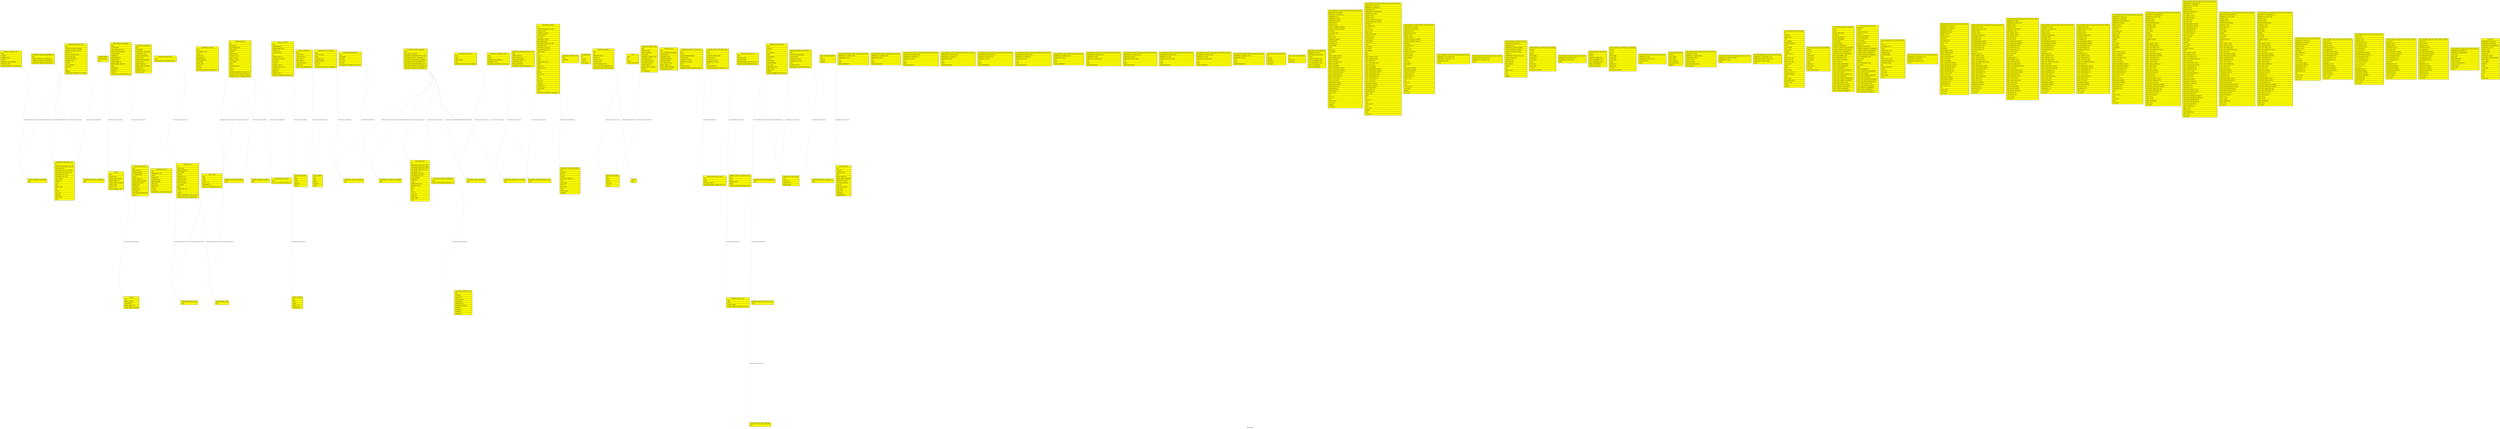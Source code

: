 digraph TableGraph {
  compound=true;
    bgcolor="white"; 
    fontcolor="black"; fontname="Helvetica"; fontsize="10.0"; 
    ranksep="equally"; 
    label="Table Graph"; 
    URL="http://tools.hibernate.org";
  edge [
        color="lightgrey", 
        fontcolor="black", 
        fontname="Helvetica", 
        fontsize="8.0",         
        labelangle=-25.0, 
        labeldistance=1.5
        headport=nw,
        tailport=se
        ];
  node [
       fontcolor="black",
       fontname="Helvetica", 
       fontsize="10.0", 
       shape=record, 
       fillcolor="yellow", 
       style="solid,filled"];

/* TODO: multi schema tables */
  /* Node AGAINST_PROPOSAL_CONTAINER */
  AGAINST_PROPOSAL_CONTAINER [ label = "{ AGAINST_PROPOSAL_CONTAINER| <HJID>HJID\l }" ]  
  
  /* edges/nodes for AGAINST_PROPOSAL_CONTAINER */
  /* Node AGAINST_PROPOSAL_DATA */
  AGAINST_PROPOSAL_DATA [ label = "{ AGAINST_PROPOSAL_DATA| <HJID>HJID\l | <HEADER>HEADER\l | <NUMBER_VALUE>NUMBER_VALUE\l | <PARTIES>PARTIES\l | <PROPOSAL_ISSUE_NUMBER>PROPOSAL_ISSUE_NUMBER\l | <PROPOSAL_TYPE>PROPOSAL_TYPE\l | <AGAINST_PROPOSAL_LIST_AGAINS_0>AGAINST_PROPOSAL_LIST_AGAINS_0\l }" ]  
  
  /* edges/nodes for AGAINST_PROPOSAL_DATA */
     AGAINST_PROPOSAL_DATA -> AGAINST_PROPOSAL_CONTAINER [ 
        label="FK3egrje7f0gidhatqcg65xs7v7" 
        ]
  /* Node AGENCY */
  AGENCY [ label = "{ AGENCY| <HJID>HJID\l | <AGENCY_NAME>AGENCY_NAME\l | <DESCRIPTION>DESCRIPTION\l | <MODEL_OBJECT_ID>MODEL_OBJECT_ID\l | <MODEL_OBJECT_VERSION>MODEL_OBJECT_VERSION\l }" ]  
  
  /* edges/nodes for AGENCY */
  /* Node APPLICATION_ACTION_EVENT */
  APPLICATION_ACTION_EVENT [ label = "{ APPLICATION_ACTION_EVENT| <HJID>HJID\l | <ACTION_NAME>ACTION_NAME\l | <APPLICATION_MESSAGE>APPLICATION_MESSAGE\l | <APPLICATION_OPERATION>APPLICATION_OPERATION\l | <CREATED_DATE>CREATED_DATE\l | <ELEMENT_ID>ELEMENT_ID\l | <ERROR_MESSAGE>ERROR_MESSAGE\l | <EVENT_GROUP>EVENT_GROUP\l | <MODEL_OBJECT_ID>MODEL_OBJECT_ID\l | <MODEL_OBJECT_VERSION>MODEL_OBJECT_VERSION\l | <PAGE>PAGE\l | <PAGE_MODE>PAGE_MODE\l | <SESSION_ID>SESSION_ID\l | <USER_ID>USER_ID\l | <EVENTS_APPLICATION_SESSION_H_0>EVENTS_APPLICATION_SESSION_H_0\l }" ]  
  
  /* edges/nodes for APPLICATION_ACTION_EVENT */
     APPLICATION_ACTION_EVENT -> APPLICATION_SESSION [ 
        label="FKhspx4sv9i3guoah9wjfci9c9n" 
        ]
  /* Node application_configuration */
  application_configuration [ label = "{ application_configuration| <HJID>HJID\l | <COMPONENT>COMPONENT\l | <COMPONENT_DESCRIPTION>COMPONENT_DESCRIPTION\l | <COMPONENT_TITLE>COMPONENT_TITLE\l | <CONFIG_DESCRIPTION>CONFIG_DESCRIPTION\l | <CONFIG_TITLE>CONFIG_TITLE\l | <CONFIGURATION_GROUP>CONFIGURATION_GROUP\l | <CREATED_DATE>CREATED_DATE\l | <MODEL_OBJECT_ID>MODEL_OBJECT_ID\l | <MODEL_OBJECT_VERSION>MODEL_OBJECT_VERSION\l | <PROPERTY_ID>PROPERTY_ID\l | <PROPERTY_VALUE>PROPERTY_VALUE\l | <UPDATED_DATE>UPDATED_DATE\l }" ]  
  
  /* edges/nodes for application_configuration */
  /* Node APPLICATION_SESSION */
  APPLICATION_SESSION [ label = "{ APPLICATION_SESSION| <HJID>HJID\l | <CREATED_DATE>CREATED_DATE\l | <DESTROYED_DATE>DESTROYED_DATE\l | <IP_INFORMATION>IP_INFORMATION\l | <LOCALE>LOCALE\l | <MODEL_OBJECT_ID>MODEL_OBJECT_ID\l | <MODEL_OBJECT_VERSION>MODEL_OBJECT_VERSION\l | <OPERATING_SYSTEM>OPERATING_SYSTEM\l | <SCREEN_SIZE>SCREEN_SIZE\l | <SESSION_ID>SESSION_ID\l | <SESSION_TYPE>SESSION_TYPE\l | <TIME_ZONE>TIME_ZONE\l | <USER_AGENT_INFORMATION>USER_AGENT_INFORMATION\l | <USER_ID>USER_ID\l }" ]  
  
  /* edges/nodes for APPLICATION_SESSION */
  /* Node ASSIGNMENT_DATA */
  ASSIGNMENT_DATA [ label = "{ ASSIGNMENT_DATA| <HJID>HJID\l | <ASSIGNMENT_TYPE>ASSIGNMENT_TYPE\l | <DETAIL>DETAIL\l | <FROM_DATE>FROM_DATE\l | <INTRESSENT_ID>INTRESSENT_ID\l | <ORDER_NUMBER>ORDER_NUMBER\l | <ORG_CODE>ORG_CODE\l | <ROLE_CODE>ROLE_CODE\l | <STATUS>STATUS\l | <TO_DATE>TO_DATE\l | <ASSIGNMENT_LIST_PERSON_ASSIG_0>ASSIGNMENT_LIST_PERSON_ASSIG_0\l }" ]  
  
  /* edges/nodes for ASSIGNMENT_DATA */
     ASSIGNMENT_DATA -> PERSON_ASSIGNMENT_DATA [ 
        label="FKaa59o8elny2vn9ssiq2pakmmy" 
        ]
  /* Node ASSIGNMENT_ELEMENT */
  ASSIGNMENT_ELEMENT [ label = "{ ASSIGNMENT_ELEMENT| <HJID>HJID\l | <ASSIGNMENT_TYPE>ASSIGNMENT_TYPE\l | <DETAIL>DETAIL\l | <FROM_DATE>FROM_DATE\l | <INTRESSENT_ID>INTRESSENT_ID\l | <ORDER_NUMBER>ORDER_NUMBER\l | <ORG_CODE>ORG_CODE\l | <ROLE_CODE>ROLE_CODE\l | <STATUS>STATUS\l | <TO_DATE>TO_DATE\l | <UPPDRAG_PERSON_ASSIGNMENT_EL_0>UPPDRAG_PERSON_ASSIGNMENT_EL_0\l }" ]  
  
  /* edges/nodes for ASSIGNMENT_ELEMENT */
     ASSIGNMENT_ELEMENT -> PERSON_ASSIGNMENT_ELEMENT [ 
        label="FK8egqg9aadqnijh6hluireipd0" 
        ]
  /* Node COMMITTEE_DOCUMENT_DATA */
  COMMITTEE_DOCUMENT_DATA [ label = "{ COMMITTEE_DOCUMENT_DATA| <ID>ID\l | <COMMITTEE_PROPOSAL_URL_XML>COMMITTEE_PROPOSAL_URL_XML\l | <CREATED_DATE>CREATED_DATE\l | <DOCUMENT_STATUS_URL_WWW>DOCUMENT_STATUS_URL_WWW\l | <DOCUMENT_STATUS_URL_XML>DOCUMENT_STATUS_URL_XML\l | <DOCUMENT_URL_HTML>DOCUMENT_URL_HTML\l | <DOCUMENT_URL_TEXT>DOCUMENT_URL_TEXT\l | <END_NUMBER>END_NUMBER\l | <HANGAR_ID>HANGAR_ID\l | <LABEL>LABEL\l | <ORG>ORG\l | <PUBLIC_DATE>PUBLIC_DATE\l | <RM>RM\l | <STATUS>STATUS\l | <SUB_TITLE>SUB_TITLE\l | <SUB_TYPE>SUB_TYPE\l | <TEMP_LABEL>TEMP_LABEL\l | <TITLE>TITLE\l }" ]  
  
  /* edges/nodes for COMMITTEE_DOCUMENT_DATA */
  /* Node COMMITTEE_PROPOSAL_COMPONENT_0 */
  COMMITTEE_PROPOSAL_COMPONENT_0 [ label = "{ COMMITTEE_PROPOSAL_COMPONENT_0| <HJID>HJID\l | <AGAINST_PROPOSAL_CONTAINER_C_0>AGAINST_PROPOSAL_CONTAINER_C_0\l | <COMMITTEE_PROPOSAL_CONTAINER_0>COMMITTEE_PROPOSAL_CONTAINER_0\l | <DOCUMENT_COMMITTEE_PROPOSAL__0>DOCUMENT_COMMITTEE_PROPOSAL__0\l }" ]  
  
  /* edges/nodes for COMMITTEE_PROPOSAL_COMPONENT_0 */
     COMMITTEE_PROPOSAL_COMPONENT_0 -> AGAINST_PROPOSAL_CONTAINER [ 
        label="FK9i2al9m5kgd9thektcwsoqp2v" 
        ]
     COMMITTEE_PROPOSAL_COMPONENT_0 -> COMMITTEE_PROPOSAL_CONTAINER [ 
        label="FKi3gkr30xryn70y36obj44gbpg" 
        ]
     COMMITTEE_PROPOSAL_COMPONENT_0 -> COMMITTEE_DOCUMENT_DATA [ 
        label="FK1qvyi065liq2b982befb96n4d" 
        ]
  /* Node COMMITTEE_PROPOSAL_CONTAINER */
  COMMITTEE_PROPOSAL_CONTAINER [ label = "{ COMMITTEE_PROPOSAL_CONTAINER| <HJID>HJID\l }" ]  
  
  /* edges/nodes for COMMITTEE_PROPOSAL_CONTAINER */
  /* Node COMMITTEE_PROPOSAL_DATA */
  COMMITTEE_PROPOSAL_DATA [ label = "{ COMMITTEE_PROPOSAL_DATA| <HJID>HJID\l | <AGAINST_PROPOSAL_NUMBER>AGAINST_PROPOSAL_NUMBER\l | <AGAINST_PROPOSAL_PARTIES>AGAINST_PROPOSAL_PARTIES\l | <BALLOT_ID>BALLOT_ID\l | <BALLOT_SUMMARY_ITEM>BALLOT_SUMMARY_ITEM\l | <BALLOT_URL_XML>BALLOT_URL_XML\l | <COMMITTEE_REPORT>COMMITTEE_REPORT\l | <DECISION_TYPE>DECISION_TYPE\l | <HEADER>HEADER\l | <ISSUE_NUMBER>ISSUE_NUMBER\l | <PROPOSAL>PROPOSAL\l | <RM>RM\l | <WINNER>WINNER\l | <COMMITTEE_PROPOSAL_LIST_COMM_0>COMMITTEE_PROPOSAL_LIST_COMM_0\l }" ]  
  
  /* edges/nodes for COMMITTEE_PROPOSAL_DATA */
     COMMITTEE_PROPOSAL_DATA -> COMMITTEE_PROPOSAL_CONTAINER [ 
        label="FKhww95s89vnx8uqpbkk5jb82ly" 
        ]
  /* Node COUNTRIES_ELEMENT */
  COUNTRIES_ELEMENT [ label = "{ COUNTRIES_ELEMENT| <HJID>HJID\l | <PAGE>PAGE\l | <PAGES>PAGES\l | <PER_PAGE>PER_PAGE\l | <TOTAL>TOTAL\l }" ]  
  
  /* edges/nodes for COUNTRIES_ELEMENT */
  /* Node COUNTRY_ELEMENT */
  COUNTRY_ELEMENT [ label = "{ COUNTRY_ELEMENT| <HJID>HJID\l | <ADMINREGION_ID>ADMINREGION_ID\l | <ADMINREGION_VALUE>ADMINREGION_VALUE\l | <CAPITAL_CITY>CAPITAL_CITY\l | <COUNTRY_NAME>COUNTRY_NAME\l | <ID>ID\l | <INCOME_LEVEL_ID>INCOME_LEVEL_ID\l | <INCOME_LEVEL_VALUE>INCOME_LEVEL_VALUE\l | <ISO_2CODE>ISO_2CODE\l | <LATITUDE>LATITUDE\l | <LENDING_TYPE_ID>LENDING_TYPE_ID\l | <LENDING_TYPE_VALUE>LENDING_TYPE_VALUE\l | <LONGITUDE>LONGITUDE\l | <REGION_ID>REGION_ID\l | <REGION_VALUE>REGION_VALUE\l | <COUNTRY_COUNTRIES_ELEMENT_HJ_0>COUNTRY_COUNTRIES_ELEMENT_HJ_0\l }" ]  
  
  /* edges/nodes for COUNTRY_ELEMENT */
     COUNTRY_ELEMENT -> COUNTRIES_ELEMENT [ 
        label="FKnyef134rhl4klxsky3spfdp7g" 
        ]
  /* Node DATA_ELEMENT */
  DATA_ELEMENT [ label = "{ DATA_ELEMENT| <HJID>HJID\l | <PAGE>PAGE\l | <PAGES>PAGES\l | <PER_PAGE>PER_PAGE\l | <TOTAL>TOTAL\l }" ]  
  
  /* edges/nodes for DATA_ELEMENT */
  /* Node DETAIL_DATA */
  DETAIL_DATA [ label = "{ DETAIL_DATA| <HJID>HJID\l | <CODE>CODE\l | <DETAIL>DETAIL\l | <DETAIL_TYPE>DETAIL_TYPE\l | <INTRESSENT_ID>INTRESSENT_ID\l | <DETAIL_LIST_PERSON_DETAIL_DA_0>DETAIL_LIST_PERSON_DETAIL_DA_0\l }" ]  
  
  /* edges/nodes for DETAIL_DATA */
     DETAIL_DATA -> PERSON_DETAIL_DATA [ 
        label="FKjpf91ucj529qyt15gs7r0yx2p" 
        ]
  /* Node DETAIL_ELEMENT */
  DETAIL_ELEMENT [ label = "{ DETAIL_ELEMENT| <HJID>HJID\l | <CODE>CODE\l | <DETAIL>DETAIL\l | <DETAIL_TYPE>DETAIL_TYPE\l | <INTRESSENT_ID>INTRESSENT_ID\l }" ]  
  
  /* edges/nodes for DETAIL_ELEMENT */
  /* Node DOCUMENT_ACTIVITY_CONTAINER */
  DOCUMENT_ACTIVITY_CONTAINER [ label = "{ DOCUMENT_ACTIVITY_CONTAINER| <HJID>HJID\l }" ]  
  
  /* edges/nodes for DOCUMENT_ACTIVITY_CONTAINER */
  /* Node DOCUMENT_ACTIVITY_DATA */
  DOCUMENT_ACTIVITY_DATA [ label = "{ DOCUMENT_ACTIVITY_DATA| <HJID>HJID\l | <ACTIVITY_NAME>ACTIVITY_NAME\l | <CODE>CODE\l | <CREATED_DATE>CREATED_DATE\l | <ORDER_NUMBER>ORDER_NUMBER\l | <PROCESS>PROCESS\l | <STATUS>STATUS\l | <DOCUMENT_ACTIVITIES_DOCUMENT_0>DOCUMENT_ACTIVITIES_DOCUMENT_0\l }" ]  
  
  /* edges/nodes for DOCUMENT_ACTIVITY_DATA */
     DOCUMENT_ACTIVITY_DATA -> DOCUMENT_ACTIVITY_CONTAINER [ 
        label="FK1djmtx4rrenfrny0h9kbk6dkr" 
        ]
  /* Node DOCUMENT_ATTACHMENT */
  DOCUMENT_ATTACHMENT [ label = "{ DOCUMENT_ATTACHMENT| <HJID>HJID\l | <FILE_NAME>FILE_NAME\l | <FILE_SIZE>FILE_SIZE\l | <FILE_TYPE>FILE_TYPE\l | <FILE_URL>FILE_URL\l | <DOCUMENT_ATTACHMENT_LIST_DOC_0>DOCUMENT_ATTACHMENT_LIST_DOC_0\l }" ]  
  
  /* edges/nodes for DOCUMENT_ATTACHMENT */
     DOCUMENT_ATTACHMENT -> DOCUMENT_ATTACHMENT_CONTAINER [ 
        label="FK5iwv5bkvf22potj0srhjexed7" 
        ]
  /* Node DOCUMENT_ATTACHMENT_CONTAINER */
  DOCUMENT_ATTACHMENT_CONTAINER [ label = "{ DOCUMENT_ATTACHMENT_CONTAINER| <HJID>HJID\l }" ]  
  
  /* edges/nodes for DOCUMENT_ATTACHMENT_CONTAINER */
  /* Node DOCUMENT_CONTAINER_ELEMENT */
  DOCUMENT_CONTAINER_ELEMENT [ label = "{ DOCUMENT_CONTAINER_ELEMENT| <HJID>HJID\l | <CREATED>CREATED\l | <DATUM>DATUM\l | <DEBUG>DEBUG\l | <DOCUMENT_VERSION>DOCUMENT_VERSION\l | <HITS>HITS\l | <HITS_FROM>HITS_FROM\l | <HITS_TO>HITS_TO\l | <NEXT_PAGE>NEXT_PAGE\l | <PAGE>PAGE\l | <TOTAL_PAGES>TOTAL_PAGES\l | <WARNING>WARNING\l }" ]  
  
  /* edges/nodes for DOCUMENT_CONTAINER_ELEMENT */
  /* Node DOCUMENT_CONTENT_DATA */
  DOCUMENT_CONTENT_DATA [ label = "{ DOCUMENT_CONTENT_DATA| <HJID>HJID\l | <CONTENT>CONTENT\l | <ID>ID\l }" ]  
  
  /* edges/nodes for DOCUMENT_CONTENT_DATA */
  /* Node DOCUMENT_DATA */
  DOCUMENT_DATA [ label = "{ DOCUMENT_DATA| <ID>ID\l | <COMMITTEE_REPORT_URL_XML>COMMITTEE_REPORT_URL_XML\l | <DOCUMENT_STATUS_URL_WWW>DOCUMENT_STATUS_URL_WWW\l | <DOCUMENT_STATUS_URL_XML>DOCUMENT_STATUS_URL_XML\l | <DOCUMENT_TYPE>DOCUMENT_TYPE\l | <DOCUMENT_URL_HTML>DOCUMENT_URL_HTML\l | <DOCUMENT_URL_TEXT>DOCUMENT_URL_TEXT\l | <FINAL_NUMBER>FINAL_NUMBER\l | <HANGAR_ID>HANGAR_ID\l | <LABEL>LABEL\l | <MADE_PUBLIC_DATE>MADE_PUBLIC_DATE\l | <NUMBER_VALUE>NUMBER_VALUE\l | <ORG>ORG\l | <RM>RM\l | <STATUS>STATUS\l | <SUB_TITLE>SUB_TITLE\l | <SUB_TYPE>SUB_TYPE\l | <TEMP_LABEL>TEMP_LABEL\l | <TITLE>TITLE\l }" ]  
  
  /* edges/nodes for DOCUMENT_DATA */
  /* Node DOCUMENT_DETAIL_CONTAINER */
  DOCUMENT_DETAIL_CONTAINER [ label = "{ DOCUMENT_DETAIL_CONTAINER| <HJID>HJID\l }" ]  
  
  /* edges/nodes for DOCUMENT_DETAIL_CONTAINER */
  /* Node DOCUMENT_DETAIL_DATA */
  DOCUMENT_DETAIL_DATA [ label = "{ DOCUMENT_DETAIL_DATA| <HJID>HJID\l | <CODE>CODE\l | <DETAIL_NAME>DETAIL_NAME\l | <TEXT>TEXT\l | <DOCUMENT_DETAIL_LIST_DOCUMEN_0>DOCUMENT_DETAIL_LIST_DOCUMEN_0\l }" ]  
  
  /* edges/nodes for DOCUMENT_DETAIL_DATA */
     DOCUMENT_DETAIL_DATA -> DOCUMENT_DETAIL_CONTAINER [ 
        label="FK5d2u7md3uvfwsieccdas9rula" 
        ]
  /* Node DOCUMENT_ELEMENT */
  DOCUMENT_ELEMENT [ label = "{ DOCUMENT_ELEMENT| <ID>ID\l | <COMMITTEE_REPORT_URL_XML>COMMITTEE_REPORT_URL_XML\l | <CREATED_DATE>CREATED_DATE\l | <DATABASE_SOURCE>DATABASE_SOURCE\l | <DEBATE_NAME>DEBATE_NAME\l | <DOC_TYPE>DOC_TYPE\l | <DOCUMENT_FORMAT>DOCUMENT_FORMAT\l | <DOCUMENT_NAME>DOCUMENT_NAME\l | <DOCUMENT_STATUS_URL_XML>DOCUMENT_STATUS_URL_XML\l | <DOCUMENT_TYPE>DOCUMENT_TYPE\l | <DOCUMENT_URL_HTML>DOCUMENT_URL_HTML\l | <DOCUMENT_URL_TEXT>DOCUMENT_URL_TEXT\l | <DOMAIN_ORG>DOMAIN_ORG\l | <HIT>HIT\l | <KALL_ID>KALL_ID\l | <LABEL>LABEL\l | <LANG>LANG\l | <MADE_PUBLIC_DATE>MADE_PUBLIC_DATE\l | <NOTE>NOTE\l | <NOTE_TITLE>NOTE_TITLE\l | <NUMBER_VALUE>NUMBER_VALUE\l | <ORG>ORG\l | <ORIGIN>ORIGIN\l | <RELATED_ID>RELATED_ID\l | <RM>RM\l | <STATUS>STATUS\l | <SUB_TITLE>SUB_TITLE\l | <SUB_TYPE>SUB_TYPE\l | <SUMMARY>SUMMARY\l | <SYSTEM_DATE>SYSTEM_DATE\l | <TEMP_LABEL>TEMP_LABEL\l | <TITLE>TITLE\l | <DOKUMENT_DOCUMENT_CONTAINER__0>DOKUMENT_DOCUMENT_CONTAINER__0\l }" ]  
  
  /* edges/nodes for DOCUMENT_ELEMENT */
     DOCUMENT_ELEMENT -> DOCUMENT_CONTAINER_ELEMENT [ 
        label="FK86m6a302xfuxpgc09kfpap41b" 
        ]
  /* Node DOCUMENT_PERSON_REFERENCE_CO_0 */
  DOCUMENT_PERSON_REFERENCE_CO_0 [ label = "{ DOCUMENT_PERSON_REFERENCE_CO_0| <HJID>HJID\l }" ]  
  
  /* edges/nodes for DOCUMENT_PERSON_REFERENCE_CO_0 */
  /* Node DOCUMENT_PERSON_REFERENCE_DA_0 */
  DOCUMENT_PERSON_REFERENCE_DA_0 [ label = "{ DOCUMENT_PERSON_REFERENCE_DA_0| <HJID>HJID\l | <ORDER_NUMBER>ORDER_NUMBER\l | <PARTY_SHORT_CODE>PARTY_SHORT_CODE\l | <PERSON_REFERENCE_ID>PERSON_REFERENCE_ID\l | <REFERENCE_NAME>REFERENCE_NAME\l | <ROLE_DESCRIPTION>ROLE_DESCRIPTION\l | <DOCUMENT_PERSON_REFERENCE_LI_1>DOCUMENT_PERSON_REFERENCE_LI_1\l }" ]  
  
  /* edges/nodes for DOCUMENT_PERSON_REFERENCE_DA_0 */
     DOCUMENT_PERSON_REFERENCE_DA_0 -> DOCUMENT_PERSON_REFERENCE_CO_0 [ 
        label="FK87lvy7dvkl9xcn99ggrxmqeeb" 
        ]
  /* Node DOCUMENT_PROPOSAL_CONTAINER */
  DOCUMENT_PROPOSAL_CONTAINER [ label = "{ DOCUMENT_PROPOSAL_CONTAINER| <HJID>HJID\l | <PROPOSAL_DOCUMENT_PROPOSAL_C_0>PROPOSAL_DOCUMENT_PROPOSAL_C_0\l }" ]  
  
  /* edges/nodes for DOCUMENT_PROPOSAL_CONTAINER */
     DOCUMENT_PROPOSAL_CONTAINER -> DOCUMENT_PROPOSAL_DATA [ 
        label="FKkph1xtgow9mxw087oyivipwmc" 
        ]
  /* Node DOCUMENT_PROPOSAL_DATA */
  DOCUMENT_PROPOSAL_DATA [ label = "{ DOCUMENT_PROPOSAL_DATA| <HJID>HJID\l | <CHAMBER>CHAMBER\l | <COMMITTEE>COMMITTEE\l | <DECISION_TYPE>DECISION_TYPE\l | <DESIGNATION>DESIGNATION\l | <PROCESSED_IN>PROCESSED_IN\l | <PROPOSAL_NUMBER>PROPOSAL_NUMBER\l | <WORDING>WORDING\l | <WORDING_2>WORDING_2\l | <WORDING_3>WORDING_3\l | <WORDING_4>WORDING_4\l }" ]  
  
  /* edges/nodes for DOCUMENT_PROPOSAL_DATA */
  /* Node DOCUMENT_REFERENCE_CONTAINER */
  DOCUMENT_REFERENCE_CONTAINER [ label = "{ DOCUMENT_REFERENCE_CONTAINER| <HJID>HJID\l }" ]  
  
  /* edges/nodes for DOCUMENT_REFERENCE_CONTAINER */
  /* Node DOCUMENT_REFERENCE_DATA */
  DOCUMENT_REFERENCE_DATA [ label = "{ DOCUMENT_REFERENCE_DATA| <HJID>HJID\l | <DETAIL>DETAIL\l | <REFERENCE_DOCUMENT_ID>REFERENCE_DOCUMENT_ID\l | <REFERENCE_TYPE>REFERENCE_TYPE\l | <DOCUMENT_REFERENCE_LIST_DOCU_0>DOCUMENT_REFERENCE_LIST_DOCU_0\l }" ]  
  
  /* edges/nodes for DOCUMENT_REFERENCE_DATA */
     DOCUMENT_REFERENCE_DATA -> DOCUMENT_REFERENCE_CONTAINER [ 
        label="FK7oc5l5f0xva8cykmj3qhfy7yf" 
        ]
  /* Node DOCUMENT_STATUS_CONTAINER */
  DOCUMENT_STATUS_CONTAINER [ label = "{ DOCUMENT_STATUS_CONTAINER| <HJID>HJID\l | <DOCUMENT_CATEGORY>DOCUMENT_CATEGORY\l | <DOCUMENT_DOCUMENT_STATUS_CON_0>DOCUMENT_DOCUMENT_STATUS_CON_0\l | <DOCUMENT_ACTIVITY_CONTAINER__0>DOCUMENT_ACTIVITY_CONTAINER__0\l | <DOCUMENT_ATTACHMENT_CONTAINE_0>DOCUMENT_ATTACHMENT_CONTAINE_0\l | <DOCUMENT_DETAIL_CONTAINER_DO_0>DOCUMENT_DETAIL_CONTAINER_DO_0\l | <DOCUMENT_PERSON_REFERENCE_CO_1>DOCUMENT_PERSON_REFERENCE_CO_1\l | <DOCUMENT_PROPOSAL_DOCUMENT_S_0>DOCUMENT_PROPOSAL_DOCUMENT_S_0\l | <DOCUMENT_REFERENCE_CONTAINER_0>DOCUMENT_REFERENCE_CONTAINER_0\l }" ]  
  
  /* edges/nodes for DOCUMENT_STATUS_CONTAINER */
     DOCUMENT_STATUS_CONTAINER -> DOCUMENT_DATA [ 
        label="FKdngn78r4bwykagjiqhhp6ubhh" 
        ]
     DOCUMENT_STATUS_CONTAINER -> DOCUMENT_ACTIVITY_CONTAINER [ 
        label="FKh5fo4co6a57ew8rr9wgqcief2" 
        ]
     DOCUMENT_STATUS_CONTAINER -> DOCUMENT_ATTACHMENT_CONTAINER [ 
        label="FKq2woiirb89i1ddn40g6ykeadv" 
        ]
     DOCUMENT_STATUS_CONTAINER -> DOCUMENT_DETAIL_CONTAINER [ 
        label="FK6udp4rg5jv9l5hovt82jflps0" 
        ]
     DOCUMENT_STATUS_CONTAINER -> DOCUMENT_PERSON_REFERENCE_CO_0 [ 
        label="FKnt1uux73xnmsu4lqrhjqpkufb" 
        ]
     DOCUMENT_STATUS_CONTAINER -> DOCUMENT_PROPOSAL_CONTAINER [ 
        label="FKnuew2mp3ibyamqnes86cbd276" 
        ]
     DOCUMENT_STATUS_CONTAINER -> DOCUMENT_REFERENCE_CONTAINER [ 
        label="FKs8fdjp1q9tuy0ii64rwb4qqe3" 
        ]
  /* Node DOMAIN_PORTAL */
  DOMAIN_PORTAL [ label = "{ DOMAIN_PORTAL| <DOMAIN_NAME>DOMAIN_NAME\l | <HJID>HJID\l }" ]  
  
  /* edges/nodes for DOMAIN_PORTAL */
     DOMAIN_PORTAL -> PORTAL [ 
        label="FKn8h5aitawhwa46x215yv9q9x" 
        ]
  /* Node EncryptedValue */
  EncryptedValue [ label = "{ EncryptedValue| <id>id\l | <storage>storage\l | <USER_ID>USER_ID\l | <VAULT_NAME>VAULT_NAME\l }" ]  
  
  /* edges/nodes for EncryptedValue */
  /* Node INDICATOR_ELEMENT */
  INDICATOR_ELEMENT [ label = "{ INDICATOR_ELEMENT| <HJID>HJID\l | <ID>ID\l | <INDICATOR_NAME>INDICATOR_NAME\l | <SOURCE_ID>SOURCE_ID\l | <SOURCE_VALUE>SOURCE_VALUE\l | <SOURCE_NOTE>SOURCE_NOTE\l | <SOURCE_ORGANIZATION>SOURCE_ORGANIZATION\l | <TOPICS_INDICATOR_ELEMENT_HJID>TOPICS_INDICATOR_ELEMENT_HJID\l | <INDICATOR__INDICATORS_ELEMEN_0>INDICATOR__INDICATORS_ELEMEN_0\l }" ]  
  
  /* edges/nodes for INDICATOR_ELEMENT */
     INDICATOR_ELEMENT -> TOPICS [ 
        label="FKqo83tlolpfpvu6ggml3648437" 
        ]
     INDICATOR_ELEMENT -> INDICATORS_ELEMENT [ 
        label="FKjajuw0y63aarlsdcb8gn9medq" 
        ]
  /* Node INDICATORS_ELEMENT */
  INDICATORS_ELEMENT [ label = "{ INDICATORS_ELEMENT| <HJID>HJID\l | <PAGE>PAGE\l | <PAGES>PAGES\l | <PER_PAGE>PER_PAGE\l | <TOTAL>TOTAL\l }" ]  
  
  /* edges/nodes for INDICATORS_ELEMENT */
  /* Node LANGUAGE_CONTENT_DATA */
  LANGUAGE_CONTENT_DATA [ label = "{ LANGUAGE_CONTENT_DATA| <HJID>HJID\l | <CREATED_DATE>CREATED_DATE\l | <FROM_LANGUAGE>FROM_LANGUAGE\l | <KEY_GROUP>KEY_GROUP\l | <LANGUAGE_CONTENT_TYPE>LANGUAGE_CONTENT_TYPE\l | <LANGUAGE_VALUE>LANGUAGE_VALUE\l | <LAST_MODIFIED_DATE>LAST_MODIFIED_DATE\l | <LOCATION_CONTEXT>LOCATION_CONTEXT\l | <MODEL_OBJECT_ID>MODEL_OBJECT_ID\l | <MODEL_OBJECT_VERSION>MODEL_OBJECT_VERSION\l | <REF_KEY>REF_KEY\l | <TO_LANGUAGE>TO_LANGUAGE\l }" ]  
  
  /* edges/nodes for LANGUAGE_CONTENT_DATA */
  /* Node LANGUAGE_DATA */
  LANGUAGE_DATA [ label = "{ LANGUAGE_DATA| <HJID>HJID\l | <AUTO_TRANSLATION_ENABLED>AUTO_TRANSLATION_ENABLED\l | <CREATED_DATE>CREATED_DATE\l | <LANGUAGE_CODE>LANGUAGE_CODE\l | <LANGUAGE_ENABLED>LANGUAGE_ENABLED\l | <LANGUAGE_NAME>LANGUAGE_NAME\l | <LAST_MODIFIED_DATE>LAST_MODIFIED_DATE\l | <MODEL_OBJECT_ID>MODEL_OBJECT_ID\l | <MODEL_OBJECT_VERSION>MODEL_OBJECT_VERSION\l | <TRANSLATION_STATUS>TRANSLATION_STATUS\l }" ]  
  
  /* edges/nodes for LANGUAGE_DATA */
  /* Node PERSON_ASSIGNMENT_DATA */
  PERSON_ASSIGNMENT_DATA [ label = "{ PERSON_ASSIGNMENT_DATA| <HJID>HJID\l }" ]  
  
  /* edges/nodes for PERSON_ASSIGNMENT_DATA */
  /* Node PERSON_ASSIGNMENT_ELEMENT */
  PERSON_ASSIGNMENT_ELEMENT [ label = "{ PERSON_ASSIGNMENT_ELEMENT| <HJID>HJID\l }" ]  
  
  /* edges/nodes for PERSON_ASSIGNMENT_ELEMENT */
  /* Node PERSON_CONTAINER_DATA */
  PERSON_CONTAINER_DATA [ label = "{ PERSON_CONTAINER_DATA| <HJID>HJID\l | <PERSON_PERSON_CONTAINER_DATA_0>PERSON_PERSON_CONTAINER_DATA_0\l }" ]  
  
  /* edges/nodes for PERSON_CONTAINER_DATA */
     PERSON_CONTAINER_DATA -> PERSON_DATA [ 
        label="FK74yxgghu58va5py1jfh1hsi9c" 
        ]
  /* Node PERSON_CONTAINER_ELEMENT */
  PERSON_CONTAINER_ELEMENT [ label = "{ PERSON_CONTAINER_ELEMENT| <HJID>HJID\l }" ]  
  
  /* edges/nodes for PERSON_CONTAINER_ELEMENT */
  /* Node PERSON_DATA */
  PERSON_DATA [ label = "{ PERSON_DATA| <ID>ID\l | <BORN_YEAR>BORN_YEAR\l | <ELECTION_REGION>ELECTION_REGION\l | <FIRST_NAME>FIRST_NAME\l | <GENDER>GENDER\l | <HANGAR_GUID>HANGAR_GUID\l | <IMAGE_URL_192>IMAGE_URL_192\l | <IMAGE_URL_80>IMAGE_URL_80\l | <IMAGE_URL_MAX>IMAGE_URL_MAX\l | <LAST_NAME>LAST_NAME\l | <PARTY>PARTY\l | <PERSON_URL_XML>PERSON_URL_XML\l | <PLACE>PLACE\l | <STATUS>STATUS\l | <PERSON_ASSIGNMENT_DATA_PERSO_0>PERSON_ASSIGNMENT_DATA_PERSO_0\l | <PERSON_DETAIL_DATA_PERSON_DA_0>PERSON_DETAIL_DATA_PERSON_DA_0\l }" ]  
  
  /* edges/nodes for PERSON_DATA */
     PERSON_DATA -> PERSON_ASSIGNMENT_DATA [ 
        label="FK74f0qofwn444t8smjgwemunoa" 
        ]
     PERSON_DATA -> PERSON_DETAIL_DATA [ 
        label="FKshlddrbyxj7xi9ux61l6d6t17" 
        ]
  /* Node PERSON_DETAIL_DATA */
  PERSON_DETAIL_DATA [ label = "{ PERSON_DETAIL_DATA| <HJID>HJID\l }" ]  
  
  /* edges/nodes for PERSON_DETAIL_DATA */
  /* Node PERSON_DETAIL_ELEMENT */
  PERSON_DETAIL_ELEMENT [ label = "{ PERSON_DETAIL_ELEMENT| <HJID>HJID\l | <DETAIL_LIST_PERSON_DETAIL_EL_0>DETAIL_LIST_PERSON_DETAIL_EL_0\l }" ]  
  
  /* edges/nodes for PERSON_DETAIL_ELEMENT */
     PERSON_DETAIL_ELEMENT -> DETAIL_ELEMENT [ 
        label="FKjbau0jlkpnfsswgkea8o5u7es" 
        ]
  /* Node PERSON_ELEMENT */
  PERSON_ELEMENT [ label = "{ PERSON_ELEMENT| <ID>ID\l | <BORN_YEAR>BORN_YEAR\l | <ELECTION_REGION>ELECTION_REGION\l | <FIRST_NAME>FIRST_NAME\l | <GENDER>GENDER\l | <HANGAR_GUID>HANGAR_GUID\l | <IMAGE_URL_192>IMAGE_URL_192\l | <IMAGE_URL_80>IMAGE_URL_80\l | <IMAGE_URL_MAX>IMAGE_URL_MAX\l | <LAST_NAME>LAST_NAME\l | <PARTY>PARTY\l | <PERSON_URL_XML>PERSON_URL_XML\l | <PLACE>PLACE\l | <STATUS>STATUS\l | <PERSON_ASSIGNMENT_ELEMENT_PE_0>PERSON_ASSIGNMENT_ELEMENT_PE_0\l | <PERSON_DETAIL_ELEMENT_PERSON_0>PERSON_DETAIL_ELEMENT_PERSON_0\l | <PERSON_PERSON_CONTAINER_ELEM_0>PERSON_PERSON_CONTAINER_ELEM_0\l }" ]  
  
  /* edges/nodes for PERSON_ELEMENT */
     PERSON_ELEMENT -> PERSON_ASSIGNMENT_ELEMENT [ 
        label="FKbe0p7x6pw31it41l70k0n2yhy" 
        ]
     PERSON_ELEMENT -> PERSON_DETAIL_ELEMENT [ 
        label="FKf9ctg19wht1va2oa88p4ubbgw" 
        ]
     PERSON_ELEMENT -> PERSON_CONTAINER_ELEMENT [ 
        label="FKefu7l0m5t9n1gewodw90kcidu" 
        ]
  /* Node PORTAL */
  PORTAL [ label = "{ PORTAL| <HJID>HJID\l | <DESCRIPTION>DESCRIPTION\l | <GOOGLE_MAP_API_KEY>GOOGLE_MAP_API_KEY\l | <MODEL_OBJECT_ID>MODEL_OBJECT_ID\l | <MODEL_OBJECT_VERSION>MODEL_OBJECT_VERSION\l | <PORTAL_NAME>PORTAL_NAME\l | <PORTAL_TYPE>PORTAL_TYPE\l | <PORTALS_AGENCY_HJID>PORTALS_AGENCY_HJID\l }" ]  
  
  /* edges/nodes for PORTAL */
     PORTAL -> AGENCY [ 
        label="FKsguw8bsoydy89243jvss9omra" 
        ]
  /* Node SWEDEN_COUNTY_DATA */
  SWEDEN_COUNTY_DATA [ label = "{ SWEDEN_COUNTY_DATA| <HJID>HJID\l | <CODE>CODE\l | <COUNTY_NAME>COUNTY_NAME\l | <COUNTY_REGIONS_SWEDEN_COUNTY_0>COUNTY_REGIONS_SWEDEN_COUNTY_0\l }" ]  
  
  /* edges/nodes for SWEDEN_COUNTY_DATA */
     SWEDEN_COUNTY_DATA -> SWEDEN_COUNTY_DATA_CONTAINER [ 
        label="FKtngf4843n3av2k6wkyn11dqb" 
        ]
  /* Node SWEDEN_COUNTY_DATA_CONTAINER */
  SWEDEN_COUNTY_DATA_CONTAINER [ label = "{ SWEDEN_COUNTY_DATA_CONTAINER| <HJID>HJID\l }" ]  
  
  /* edges/nodes for SWEDEN_COUNTY_DATA_CONTAINER */
  /* Node SWEDEN_COUNTY_ELECTORAL_AREA */
  SWEDEN_COUNTY_ELECTORAL_AREA [ label = "{ SWEDEN_COUNTY_ELECTORAL_AREA| <HJID>HJID\l | <CODE>CODE\l | <ELECTORAL_AREA_NAME>ELECTORAL_AREA_NAME\l | <FIRST_ROUND>FIRST_ROUND\l | <NUMBER_OF_SEATS>NUMBER_OF_SEATS\l | <NUMBER_OF_VOTERS>NUMBER_OF_VOTERS\l | <REST>REST\l | <SECOND_ROUND>SECOND_ROUND\l | <LANDSTINGSVALKRETS_SWEDEN_CO_0>LANDSTINGSVALKRETS_SWEDEN_CO_0\l }" ]  
  
  /* edges/nodes for SWEDEN_COUNTY_ELECTORAL_AREA */
     SWEDEN_COUNTY_ELECTORAL_AREA -> SWEDEN_COUNTY_ELECTORAL_REGI_1 [ 
        label="FK9gx4wfdai883m7895v15rsgym" 
        ]
  /* Node SWEDEN_COUNTY_ELECTORAL_REGI_0 */
  SWEDEN_COUNTY_ELECTORAL_REGI_0 [ label = "{ SWEDEN_COUNTY_ELECTORAL_REGI_0| <HJID>HJID\l }" ]  
  
  /* edges/nodes for SWEDEN_COUNTY_ELECTORAL_REGI_0 */
  /* Node SWEDEN_COUNTY_ELECTORAL_REGI_1 */
  SWEDEN_COUNTY_ELECTORAL_REGI_1 [ label = "{ SWEDEN_COUNTY_ELECTORAL_REGI_1| <HJID>HJID\l | <CODE>CODE\l | <COUNTY_NAME>COUNTY_NAME\l | <SEATS>SEATS\l | <COUNTY_ELECTORAL_REGIONS_SWE_0>COUNTY_ELECTORAL_REGIONS_SWE_0\l }" ]  
  
  /* edges/nodes for SWEDEN_COUNTY_ELECTORAL_REGI_1 */
     SWEDEN_COUNTY_ELECTORAL_REGI_1 -> SWEDEN_COUNTY_ELECTORAL_REGI_0 [ 
        label="FKij8ln56geh3acjvmcl0mw5502" 
        ]
  /* Node SWEDEN_ELECTION_REGION */
  SWEDEN_ELECTION_REGION [ label = "{ SWEDEN_ELECTION_REGION| <HJID>HJID\l | <COUNTY_ID>COUNTY_ID\l | <MUNICIPAL_ID>MUNICIPAL_ID\l | <REGION_NAME>REGION_NAME\l }" ]  
  
  /* edges/nodes for SWEDEN_ELECTION_REGION */
  /* Node SWEDEN_ELECTION_TYPE */
  SWEDEN_ELECTION_TYPE [ label = "{ SWEDEN_ELECTION_TYPE| <HJID>HJID\l | <ELECTION_CODE>ELECTION_CODE\l | <ELECTION_TYPE>ELECTION_TYPE\l | <REGION_SWEDEN_ELECTION_TYPE__0>REGION_SWEDEN_ELECTION_TYPE__0\l | <ELECTION_TYPES_SWEDEN_ELECTI_0>ELECTION_TYPES_SWEDEN_ELECTI_0\l }" ]  
  
  /* edges/nodes for SWEDEN_ELECTION_TYPE */
     SWEDEN_ELECTION_TYPE -> SWEDEN_ELECTION_REGION [ 
        label="FKbqg4wb3v6d8ld8srqg06xgrag" 
        ]
     SWEDEN_ELECTION_TYPE -> SWEDEN_ELECTION_TYPE_CONTAIN_0 [ 
        label="FK13c9mw6dbs70b30e27gkivo36" 
        ]
  /* Node SWEDEN_ELECTION_TYPE_CONTAIN_0 */
  SWEDEN_ELECTION_TYPE_CONTAIN_0 [ label = "{ SWEDEN_ELECTION_TYPE_CONTAIN_0| <HJID>HJID\l }" ]  
  
  /* edges/nodes for SWEDEN_ELECTION_TYPE_CONTAIN_0 */
  /* Node SWEDEN_MUNICIPALITY_DATA */
  SWEDEN_MUNICIPALITY_DATA [ label = "{ SWEDEN_MUNICIPALITY_DATA| <HJID>HJID\l | <CODE>CODE\l | <MUNICIPAL_NAME>MUNICIPAL_NAME\l | <KOMMUN_SWEDEN_COUNTY_DATA_HJ_0>KOMMUN_SWEDEN_COUNTY_DATA_HJ_0\l }" ]  
  
  /* edges/nodes for SWEDEN_MUNICIPALITY_DATA */
     SWEDEN_MUNICIPALITY_DATA -> SWEDEN_COUNTY_DATA [ 
        label="FKpe06dn9owplvps47rtiykytfc" 
        ]
  /* Node SWEDEN_MUNICIPALITY_ELECTION_0 */
  SWEDEN_MUNICIPALITY_ELECTION_0 [ label = "{ SWEDEN_MUNICIPALITY_ELECTION_0| <HJID>HJID\l | <CODE>CODE\l | <ELECTION_REGION_NAME>ELECTION_REGION_NAME\l | <FIRST_ROUND>FIRST_ROUND\l | <NUMBER_OF_SEATS>NUMBER_OF_SEATS\l | <NUMBER_OF_VOTERS>NUMBER_OF_VOTERS\l | <REST>REST\l | <SECOND_ROUND>SECOND_ROUND\l | <KOMMUNVALKRETS_SWEDEN_MUNICI_0>KOMMUNVALKRETS_SWEDEN_MUNICI_0\l }" ]  
  
  /* edges/nodes for SWEDEN_MUNICIPALITY_ELECTION_0 */
     SWEDEN_MUNICIPALITY_ELECTION_0 -> SWEDEN_MUNICIPALITY_DATA [ 
        label="FKp3ffooav9vicf85fanbbcdvao" 
        ]
  /* Node SWEDEN_PARLIAMENT_ELECTORAL__0 */
  SWEDEN_PARLIAMENT_ELECTORAL__0 [ label = "{ SWEDEN_PARLIAMENT_ELECTORAL__0| <HJID>HJID\l }" ]  
  
  /* edges/nodes for SWEDEN_PARLIAMENT_ELECTORAL__0 */
  /* Node SWEDEN_PARLIAMENT_ELECTORAL__1 */
  SWEDEN_PARLIAMENT_ELECTORAL__1 [ label = "{ SWEDEN_PARLIAMENT_ELECTORAL__1| <HJID>HJID\l | <ELECTION_REGION_NAME>ELECTION_REGION_NAME\l | <FIRST_ROUND>FIRST_ROUND\l | <NUMBER_OF_SEATS>NUMBER_OF_SEATS\l | <NUMBER_OF_VOTERS>NUMBER_OF_VOTERS\l | <REST>REST\l | <SECOND_ROUND>SECOND_ROUND\l | <PARLIAMENT_ELECTORAL_REGIONS_0>PARLIAMENT_ELECTORAL_REGIONS_0\l }" ]  
  
  /* edges/nodes for SWEDEN_PARLIAMENT_ELECTORAL__1 */
     SWEDEN_PARLIAMENT_ELECTORAL__1 -> SWEDEN_PARLIAMENT_ELECTORAL__0 [ 
        label="FKsrqbofkrd2a6ijbbt2esu5pnp" 
        ]
  /* Node SWEDEN_POLITICAL_PARTY */
  SWEDEN_POLITICAL_PARTY [ label = "{ SWEDEN_POLITICAL_PARTY| <HJID>HJID\l | <ADDRESS>ADDRESS\l | <CITY>CITY\l | <CO_ADDRESS>CO_ADDRESS\l | <EMAIL>EMAIL\l | <FAX_NUMBER>FAX_NUMBER\l | <PARTY_ID>PARTY_ID\l | <PARTY_NAME>PARTY_NAME\l | <PHONE_NUMBER>PHONE_NUMBER\l | <POST_CODE>POST_CODE\l | <REGISTERED_DATE>REGISTERED_DATE\l | <SHORT_CODE>SHORT_CODE\l | <WEBSITE>WEBSITE\l | <PARTIES_SWEDEN_ELECTION_REGI_0>PARTIES_SWEDEN_ELECTION_REGI_0\l }" ]  
  
  /* edges/nodes for SWEDEN_POLITICAL_PARTY */
     SWEDEN_POLITICAL_PARTY -> SWEDEN_ELECTION_REGION [ 
        label="FKjtqe1s3aeycgvuuhicr244u52" 
        ]
  /* Node TOPIC */
  TOPIC [ label = "{ TOPIC| <HJID>HJID\l | <ID>ID\l | <VALUE_>VALUE_\l | <TOPIC_TOPICS_HJID>TOPIC_TOPICS_HJID\l }" ]  
  
  /* edges/nodes for TOPIC */
     TOPIC -> TOPICS [ 
        label="FK1smjtptx0bfyq3m2w8hv28669" 
        ]
  /* Node TOPICS */
  TOPICS [ label = "{ TOPICS| <HJID>HJID\l }" ]  
  
  /* edges/nodes for TOPICS */
  /* Node USER_ACCOUNT */
  USER_ACCOUNT [ label = "{ USER_ACCOUNT| <HJID>HJID\l | <COUNTRY>COUNTRY\l | <CREATED_DATE>CREATED_DATE\l | <EMAIL>EMAIL\l | <MODEL_OBJECT_ID>MODEL_OBJECT_ID\l | <MODEL_OBJECT_VERSION>MODEL_OBJECT_VERSION\l | <NUMBER_OF_VISITS>NUMBER_OF_VISITS\l | <USER_EMAIL_STATUS>USER_EMAIL_STATUS\l | <USER_ID>USER_ID\l | <USER_LOCK_STATUS>USER_LOCK_STATUS\l | <USER_ROLE>USER_ROLE\l | <USER_TYPE>USER_TYPE\l | <USERNAME>USERNAME\l | <USERPASSWORD>USERPASSWORD\l }" ]  
  
  /* edges/nodes for USER_ACCOUNT */
  /* Node USER_ACCOUNT_ADDRESS */
  USER_ACCOUNT_ADDRESS [ label = "{ USER_ACCOUNT_ADDRESS| <HJID>HJID\l | <HJVALUE>HJVALUE\l | <HJINDEX>HJINDEX\l }" ]  
  
  /* edges/nodes for USER_ACCOUNT_ADDRESS */
     USER_ACCOUNT_ADDRESS -> USER_ACCOUNT [ 
        label="FK9r3o8qsr4xyh2lvnyiq9siwu9" 
        ]
  /* Node view_application_action_event_page_annual_summary */
  view_application_action_event_page_annual_summary [ label = "{ view_application_action_event_page_annual_summary| <EMBEDDED_ID_CREATED_DATE>EMBEDDED_ID_CREATED_DATE\l | <EMBEDDED_ID_PAGE>EMBEDDED_ID_PAGE\l | <HITS>HITS\l | <RANK>RANK\l | <RANK_PERCENTAGE>RANK_PERCENTAGE\l }" ]  
  
  /* edges/nodes for view_application_action_event_page_annual_summary */
  /* Node view_application_action_event_page_daily_summary */
  view_application_action_event_page_daily_summary [ label = "{ view_application_action_event_page_daily_summary| <EMBEDDED_ID_CREATED_DATE>EMBEDDED_ID_CREATED_DATE\l | <EMBEDDED_ID_PAGE>EMBEDDED_ID_PAGE\l | <HITS>HITS\l | <RANK>RANK\l | <RANK_PERCENTAGE>RANK_PERCENTAGE\l }" ]  
  
  /* edges/nodes for view_application_action_event_page_daily_summary */
  /* Node view_application_action_event_page_element_annual_summary */
  view_application_action_event_page_element_annual_summary [ label = "{ view_application_action_event_page_element_annual_summary| <EMBEDDED_ID_CREATED_DATE>EMBEDDED_ID_CREATED_DATE\l | <EMBEDDED_ID_ELEMENT_ID>EMBEDDED_ID_ELEMENT_ID\l | <EMBEDDED_ID_PAGE>EMBEDDED_ID_PAGE\l | <HITS>HITS\l | <RANK>RANK\l | <RANK_PERCENTAGE>RANK_PERCENTAGE\l }" ]  
  
  /* edges/nodes for view_application_action_event_page_element_annual_summary */
  /* Node view_application_action_event_page_element_daily_summary */
  view_application_action_event_page_element_daily_summary [ label = "{ view_application_action_event_page_element_daily_summary| <EMBEDDED_ID_CREATED_DATE>EMBEDDED_ID_CREATED_DATE\l | <EMBEDDED_ID_ELEMENT_ID>EMBEDDED_ID_ELEMENT_ID\l | <EMBEDDED_ID_PAGE>EMBEDDED_ID_PAGE\l | <HITS>HITS\l | <RANK>RANK\l | <RANK_PERCENTAGE>RANK_PERCENTAGE\l }" ]  
  
  /* edges/nodes for view_application_action_event_page_element_daily_summary */
  /* Node view_application_action_event_page_element_hourly_summary */
  view_application_action_event_page_element_hourly_summary [ label = "{ view_application_action_event_page_element_hourly_summary| <EMBEDDED_ID_CREATED_DATE>EMBEDDED_ID_CREATED_DATE\l | <EMBEDDED_ID_ELEMENT_ID>EMBEDDED_ID_ELEMENT_ID\l | <EMBEDDED_ID_PAGE>EMBEDDED_ID_PAGE\l | <HITS>HITS\l | <RANK>RANK\l | <RANK_PERCENTAGE>RANK_PERCENTAGE\l }" ]  
  
  /* edges/nodes for view_application_action_event_page_element_hourly_summary */
  /* Node view_application_action_event_page_element_weekly_summary */
  view_application_action_event_page_element_weekly_summary [ label = "{ view_application_action_event_page_element_weekly_summary| <EMBEDDED_ID_CREATED_DATE>EMBEDDED_ID_CREATED_DATE\l | <EMBEDDED_ID_ELEMENT_ID>EMBEDDED_ID_ELEMENT_ID\l | <EMBEDDED_ID_PAGE>EMBEDDED_ID_PAGE\l | <HITS>HITS\l | <RANK>RANK\l | <RANK_PERCENTAGE>RANK_PERCENTAGE\l }" ]  
  
  /* edges/nodes for view_application_action_event_page_element_weekly_summary */
  /* Node view_application_action_event_page_hourly_summary */
  view_application_action_event_page_hourly_summary [ label = "{ view_application_action_event_page_hourly_summary| <EMBEDDED_ID_CREATED_DATE>EMBEDDED_ID_CREATED_DATE\l | <EMBEDDED_ID_PAGE>EMBEDDED_ID_PAGE\l | <HITS>HITS\l | <RANK>RANK\l | <RANK_PERCENTAGE>RANK_PERCENTAGE\l }" ]  
  
  /* edges/nodes for view_application_action_event_page_hourly_summary */
  /* Node view_application_action_event_page_modes_annual_summary */
  view_application_action_event_page_modes_annual_summary [ label = "{ view_application_action_event_page_modes_annual_summary| <EMBEDDED_ID_CREATED_DATE>EMBEDDED_ID_CREATED_DATE\l | <EMBEDDED_ID_PAGE>EMBEDDED_ID_PAGE\l | <EMBEDDED_ID_PAGE_MODE>EMBEDDED_ID_PAGE_MODE\l | <HITS>HITS\l | <RANK>RANK\l | <RANK_PERCENTAGE>RANK_PERCENTAGE\l }" ]  
  
  /* edges/nodes for view_application_action_event_page_modes_annual_summary */
  /* Node view_application_action_event_page_modes_daily_summary */
  view_application_action_event_page_modes_daily_summary [ label = "{ view_application_action_event_page_modes_daily_summary| <EMBEDDED_ID_CREATED_DATE>EMBEDDED_ID_CREATED_DATE\l | <EMBEDDED_ID_PAGE>EMBEDDED_ID_PAGE\l | <EMBEDDED_ID_PAGE_MODE>EMBEDDED_ID_PAGE_MODE\l | <HITS>HITS\l | <RANK>RANK\l | <RANK_PERCENTAGE>RANK_PERCENTAGE\l }" ]  
  
  /* edges/nodes for view_application_action_event_page_modes_daily_summary */
  /* Node view_application_action_event_page_modes_hourly_summary */
  view_application_action_event_page_modes_hourly_summary [ label = "{ view_application_action_event_page_modes_hourly_summary| <EMBEDDED_ID_CREATED_DATE>EMBEDDED_ID_CREATED_DATE\l | <EMBEDDED_ID_PAGE>EMBEDDED_ID_PAGE\l | <EMBEDDED_ID_PAGE_MODE>EMBEDDED_ID_PAGE_MODE\l | <HITS>HITS\l | <RANK>RANK\l | <RANK_PERCENTAGE>RANK_PERCENTAGE\l }" ]  
  
  /* edges/nodes for view_application_action_event_page_modes_hourly_summary */
  /* Node view_application_action_event_page_modes_weekly_summary */
  view_application_action_event_page_modes_weekly_summary [ label = "{ view_application_action_event_page_modes_weekly_summary| <EMBEDDED_ID_CREATED_DATE>EMBEDDED_ID_CREATED_DATE\l | <EMBEDDED_ID_PAGE>EMBEDDED_ID_PAGE\l | <EMBEDDED_ID_PAGE_MODE>EMBEDDED_ID_PAGE_MODE\l | <HITS>HITS\l | <RANK>RANK\l | <RANK_PERCENTAGE>RANK_PERCENTAGE\l }" ]  
  
  /* edges/nodes for view_application_action_event_page_modes_weekly_summary */
  /* Node view_application_action_event_page_weekly_summary */
  view_application_action_event_page_weekly_summary [ label = "{ view_application_action_event_page_weekly_summary| <EMBEDDED_ID_CREATED_DATE>EMBEDDED_ID_CREATED_DATE\l | <EMBEDDED_ID_PAGE>EMBEDDED_ID_PAGE\l | <HITS>HITS\l | <RANK>RANK\l | <RANK_PERCENTAGE>RANK_PERCENTAGE\l }" ]  
  
  /* edges/nodes for view_application_action_event_page_weekly_summary */
  /* Node VIEW_AUDIT_AUTHOR_SUMMARY */
  VIEW_AUDIT_AUTHOR_SUMMARY [ label = "{ VIEW_AUDIT_AUTHOR_SUMMARY| <ID>ID\l | <AUTHOR>AUTHOR\l | <CHANGES>CHANGES\l | <FIRST_DATE>FIRST_DATE\l | <LAST_DATE>LAST_DATE\l }" ]  
  
  /* edges/nodes for VIEW_AUDIT_AUTHOR_SUMMARY */
  /* Node VIEW_AUDIT_DATA_SUMMARY */
  VIEW_AUDIT_DATA_SUMMARY [ label = "{ VIEW_AUDIT_DATA_SUMMARY| <ID>ID\l | <DATA_SIZE>DATA_SIZE\l | <DATA_TYPE>DATA_TYPE\l }" ]  
  
  /* edges/nodes for VIEW_AUDIT_DATA_SUMMARY */
  /* Node VIEW_RIKSDAGEN_COMMITTEE */
  VIEW_RIKSDAGEN_COMMITTEE [ label = "{ VIEW_RIKSDAGEN_COMMITTEE| <EMBEDDED_ID_DETAIL>EMBEDDED_ID_DETAIL\l | <EMBEDDED_ID_ORG_CODE>EMBEDDED_ID_ORG_CODE\l | <ACTIVE>ACTIVE\l | <CURRENT_MEMBER_SIZE>CURRENT_MEMBER_SIZE\l | <FIRST_ASSIGNMENT_DATE>FIRST_ASSIGNMENT_DATE\l | <LAST_ASSIGNMENT_DATE>LAST_ASSIGNMENT_DATE\l | <TOTAL_ASSIGNMENTS>TOTAL_ASSIGNMENTS\l | <TOTAL_DAYS_SERVED>TOTAL_DAYS_SERVED\l }" ]  
  
  /* edges/nodes for VIEW_RIKSDAGEN_COMMITTEE */
  /* Node View_Riksdagen_Committee_Ballot_Decision_Party_Summary */
  View_Riksdagen_Committee_Ballot_Decision_Party_Summary [ label = "{ View_Riksdagen_Committee_Ballot_Decision_Party_Summary| <EMBEDDED_ID_CONCERN>EMBEDDED_ID_CONCERN\l | <EMBEDDED_ID_HANGAR_ID>EMBEDDED_ID_HANGAR_ID\l | <EMBEDDED_ID_ID>EMBEDDED_ID_ID\l | <EMBEDDED_ID_ISSUE>EMBEDDED_ID_ISSUE\l | <EMBEDDED_ID_PARTY>EMBEDDED_ID_PARTY\l | <ABSENT_VOTES>ABSENT_VOTES\l | <ABSTAIN_VOTES>ABSTAIN_VOTES\l | <AGAINST_PROPOSAL_NUMBER>AGAINST_PROPOSAL_NUMBER\l | <AGAINST_PROPOSAL_PARTIES>AGAINST_PROPOSAL_PARTIES\l | <APPROVED>APPROVED\l | <AVG_BORN_YEAR>AVG_BORN_YEAR\l | <BALLOT_ID>BALLOT_ID\l | <BALLOT_TYPE>BALLOT_TYPE\l | <COMMITTEE_REPORT>COMMITTEE_REPORT\l | <CREATED_DATE>CREATED_DATE\l | <DECISION_TYPE>DECISION_TYPE\l | <END_NUMBER>END_NUMBER\l | <LABEL>LABEL\l | <NO_VOTES>NO_VOTES\l | <NO_WINNER>NO_WINNER\l | <ORG>ORG\l | <PARTY_ABSENT_VOTES>PARTY_ABSENT_VOTES\l | <PARTY_ABSTAIN_VOTES>PARTY_ABSTAIN_VOTES\l | <PARTY_APPROVED>PARTY_APPROVED\l | <PARTY_AVG_BORN_YEAR>PARTY_AVG_BORN_YEAR\l | <PARTY_NO_VOTES>PARTY_NO_VOTES\l | <PARTY_NO_WINNER>PARTY_NO_WINNER\l | <PARTY_PERCENTAGE_ABSENT>PARTY_PERCENTAGE_ABSENT\l | <PARTY_PERCENTAGE_ABSTAIN>PARTY_PERCENTAGE_ABSTAIN\l | <PARTY_PERCENTAGE_MALE>PARTY_PERCENTAGE_MALE\l | <PARTY_PERCENTAGE_NO>PARTY_PERCENTAGE_NO\l | <PARTY_PERCENTAGE_YES>PARTY_PERCENTAGE_YES\l | <PARTY_TOTAL_VOTES>PARTY_TOTAL_VOTES\l | <PARTY_YES_VOTES>PARTY_YES_VOTES\l | <PERCENTAGE_ABSENT>PERCENTAGE_ABSENT\l | <PERCENTAGE_ABSTAIN>PERCENTAGE_ABSTAIN\l | <PERCENTAGE_MALE>PERCENTAGE_MALE\l | <PERCENTAGE_NO>PERCENTAGE_NO\l | <PERCENTAGE_YES>PERCENTAGE_YES\l | <PUBLIC_DATE>PUBLIC_DATE\l | <RM>RM\l | <SUB_TITLE>SUB_TITLE\l | <TITLE>TITLE\l | <TOTAL_VOTES>TOTAL_VOTES\l | <VOTE_DATE>VOTE_DATE\l | <WINNER>WINNER\l | <YES_VOTES>YES_VOTES\l }" ]  
  
  /* edges/nodes for View_Riksdagen_Committee_Ballot_Decision_Party_Summary */
  /* Node View_Riksdagen_Committee_Ballot_Decision_Politician_Summary */
  View_Riksdagen_Committee_Ballot_Decision_Politician_Summary [ label = "{ View_Riksdagen_Committee_Ballot_Decision_Politician_Summary| <EMBEDDED_ID_CONCERN>EMBEDDED_ID_CONCERN\l | <EMBEDDED_ID_HANGAR_ID>EMBEDDED_ID_HANGAR_ID\l | <EMBEDDED_ID_ID>EMBEDDED_ID_ID\l | <EMBEDDED_ID_INTRESSENT_ID>EMBEDDED_ID_INTRESSENT_ID\l | <EMBEDDED_ID_ISSUE>EMBEDDED_ID_ISSUE\l | <ABSENT_VOTES>ABSENT_VOTES\l | <ABSTAIN_VOTES>ABSTAIN_VOTES\l | <AGAINST_PROPOSAL_NUMBER>AGAINST_PROPOSAL_NUMBER\l | <AGAINST_PROPOSAL_PARTIES>AGAINST_PROPOSAL_PARTIES\l | <APPROVED>APPROVED\l | <AVG_BORN_YEAR>AVG_BORN_YEAR\l | <BALLOT_ID>BALLOT_ID\l | <BALLOT_TYPE>BALLOT_TYPE\l | <BORN_YEAR>BORN_YEAR\l | <COMMITTEE_REPORT>COMMITTEE_REPORT\l | <CREATED_DATE>CREATED_DATE\l | <DECISION_TYPE>DECISION_TYPE\l | <END_NUMBER>END_NUMBER\l | <FIRST_NAME>FIRST_NAME\l | <LABEL>LABEL\l | <LAST_NAME>LAST_NAME\l | <NO_VOTES>NO_VOTES\l | <NO_WINNER>NO_WINNER\l | <ORG>ORG\l | <PARTY>PARTY\l | <PARTY_ABSENT_VOTES>PARTY_ABSENT_VOTES\l | <PARTY_ABSTAIN_VOTES>PARTY_ABSTAIN_VOTES\l | <PARTY_APPROVED>PARTY_APPROVED\l | <PARTY_AVG_BORN_YEAR>PARTY_AVG_BORN_YEAR\l | <PARTY_NO_VOTES>PARTY_NO_VOTES\l | <PARTY_NO_WINNER>PARTY_NO_WINNER\l | <PARTY_PERCENTAGE_ABSENT>PARTY_PERCENTAGE_ABSENT\l | <PARTY_PERCENTAGE_ABSTAIN>PARTY_PERCENTAGE_ABSTAIN\l | <PARTY_PERCENTAGE_MALE>PARTY_PERCENTAGE_MALE\l | <PARTY_PERCENTAGE_NO>PARTY_PERCENTAGE_NO\l | <PARTY_PERCENTAGE_YES>PARTY_PERCENTAGE_YES\l | <PARTY_TOTAL_VOTES>PARTY_TOTAL_VOTES\l | <PARTY_YES_VOTES>PARTY_YES_VOTES\l | <PERCENTAGE_ABSENT>PERCENTAGE_ABSENT\l | <PERCENTAGE_ABSTAIN>PERCENTAGE_ABSTAIN\l | <PERCENTAGE_MALE>PERCENTAGE_MALE\l | <PERCENTAGE_NO>PERCENTAGE_NO\l | <PERCENTAGE_YES>PERCENTAGE_YES\l | <PUBLIC_DATE>PUBLIC_DATE\l | <REBEL>REBEL\l | <RM>RM\l | <SUB_TITLE>SUB_TITLE\l | <TITLE>TITLE\l | <TOTAL_VOTES>TOTAL_VOTES\l | <VOTE>VOTE\l | <VOTE_DATE>VOTE_DATE\l | <WINNER>WINNER\l | <WON>WON\l | <YES_VOTES>YES_VOTES\l }" ]  
  
  /* edges/nodes for View_Riksdagen_Committee_Ballot_Decision_Politician_Summary */
  /* Node View_Riksdagen_Committee_Ballot_Decision_Summary */
  View_Riksdagen_Committee_Ballot_Decision_Summary [ label = "{ View_Riksdagen_Committee_Ballot_Decision_Summary| <EMBEDDED_ID_CONCERN>EMBEDDED_ID_CONCERN\l | <EMBEDDED_ID_HANGAR_ID>EMBEDDED_ID_HANGAR_ID\l | <EMBEDDED_ID_ID>EMBEDDED_ID_ID\l | <EMBEDDED_ID_ISSUE>EMBEDDED_ID_ISSUE\l | <ABSENT_VOTES>ABSENT_VOTES\l | <ABSTAIN_VOTES>ABSTAIN_VOTES\l | <AGAINST_PROPOSAL_NUMBER>AGAINST_PROPOSAL_NUMBER\l | <AGAINST_PROPOSAL_PARTIES>AGAINST_PROPOSAL_PARTIES\l | <APPROVED>APPROVED\l | <AVG_BORN_YEAR>AVG_BORN_YEAR\l | <BALLOT_ID>BALLOT_ID\l | <BALLOT_TYPE>BALLOT_TYPE\l | <COMMITTEE_REPORT>COMMITTEE_REPORT\l | <CREATED_DATE>CREATED_DATE\l | <DECISION_TYPE>DECISION_TYPE\l | <END_NUMBER>END_NUMBER\l | <LABEL>LABEL\l | <NO_VOTES>NO_VOTES\l | <NO_WINNER>NO_WINNER\l | <ORG>ORG\l | <PERCENTAGE_ABSENT>PERCENTAGE_ABSENT\l | <PERCENTAGE_ABSTAIN>PERCENTAGE_ABSTAIN\l | <PERCENTAGE_MALE>PERCENTAGE_MALE\l | <PERCENTAGE_NO>PERCENTAGE_NO\l | <PERCENTAGE_YES>PERCENTAGE_YES\l | <PUBLIC_DATE>PUBLIC_DATE\l | <RM>RM\l | <SUB_TITLE>SUB_TITLE\l | <TITLE>TITLE\l | <TOTAL_VOTES>TOTAL_VOTES\l | <VOTE_DATE>VOTE_DATE\l | <WINNER>WINNER\l | <YES_VOTES>YES_VOTES\l }" ]  
  
  /* edges/nodes for View_Riksdagen_Committee_Ballot_Decision_Summary */
  /* Node View_Riksdagen_Committee_Decision_Type_Org_Summary */
  View_Riksdagen_Committee_Decision_Type_Org_Summary [ label = "{ View_Riksdagen_Committee_Decision_Type_Org_Summary| <EMBEDDED_ID_DECISION_DATE>EMBEDDED_ID_DECISION_DATE\l | <EMBEDDED_ID_DECISION_TYPE>EMBEDDED_ID_DECISION_TYPE\l | <EMBEDDED_ID_ORG>EMBEDDED_ID_ORG\l | <TOTAL>TOTAL\l }" ]  
  
  /* edges/nodes for View_Riksdagen_Committee_Decision_Type_Org_Summary */
  /* Node View_Riksdagen_Committee_Decision_Type_Summary */
  View_Riksdagen_Committee_Decision_Type_Summary [ label = "{ View_Riksdagen_Committee_Decision_Type_Summary| <EMBEDDED_ID_DECISION_DATE>EMBEDDED_ID_DECISION_DATE\l | <EMBEDDED_ID_DECISION_TYPE>EMBEDDED_ID_DECISION_TYPE\l | <TOTAL>TOTAL\l }" ]  
  
  /* edges/nodes for View_Riksdagen_Committee_Decision_Type_Summary */
  /* Node View_Riksdagen_Committee_Decisions */
  View_Riksdagen_Committee_Decisions [ label = "{ View_Riksdagen_Committee_Decisions| <EMBEDDED_ID_HANGAR_ID>EMBEDDED_ID_HANGAR_ID\l | <EMBEDDED_ID_ID>EMBEDDED_ID_ID\l | <EMBEDDED_ID_ISSUE_NUMMER>EMBEDDED_ID_ISSUE_NUMMER\l | <AGAINST_PROPOSAL_NUMBER>AGAINST_PROPOSAL_NUMBER\l | <AGAINST_PROPOSAL_PARTIES>AGAINST_PROPOSAL_PARTIES\l | <BALLOT_ID>BALLOT_ID\l | <COMMITTEE_PROPOSAL_URL_XML>COMMITTEE_PROPOSAL_URL_XML\l | <COMMITTEE_REPORT>COMMITTEE_REPORT\l | <CREATED_DATE>CREATED_DATE\l | <DECISION_TYPE>DECISION_TYPE\l | <END_NUMBER>END_NUMBER\l | <HEADER>HEADER\l | <ORG>ORG\l | <PUBLIC_DATE>PUBLIC_DATE\l | <RM>RM\l | <TITLE>TITLE\l | <WINNER>WINNER\l }" ]  
  
  /* edges/nodes for View_Riksdagen_Committee_Decisions */
  /* Node VIEW_RIKSDAGEN_COMMITTEE_ROLE_MEMBER */
  VIEW_RIKSDAGEN_COMMITTEE_ROLE_MEMBER [ label = "{ VIEW_RIKSDAGEN_COMMITTEE_ROLE_MEMBER| <ROLE_ID>ROLE_ID\l | <ACTIVE>ACTIVE\l | <DETAIL>DETAIL\l | <FIRST_NAME>FIRST_NAME\l | <FROM_DATE>FROM_DATE\l | <LAST_NAME>LAST_NAME\l | <PARTY>PARTY\l | <PERSON_ID>PERSON_ID\l | <ROLE_CODE>ROLE_CODE\l | <TO_DATE>TO_DATE\l | <TOTAL_DAYS_SERVED>TOTAL_DAYS_SERVED\l }" ]  
  
  /* edges/nodes for VIEW_RIKSDAGEN_COMMITTEE_ROLE_MEMBER */
  /* Node View_Riksdagen_Document_Type_Daily_Summary */
  View_Riksdagen_Document_Type_Daily_Summary [ label = "{ View_Riksdagen_Document_Type_Daily_Summary| <EMBEDDED_ID_DOCUMENT_TYPE>EMBEDDED_ID_DOCUMENT_TYPE\l | <EMBEDDED_ID_PUBLIC_DATE>EMBEDDED_ID_PUBLIC_DATE\l | <TOTAL>TOTAL\l }" ]  
  
  /* edges/nodes for View_Riksdagen_Document_Type_Daily_Summary */
  /* Node VIEW_RIKSDAGEN_GOVERMENT */
  VIEW_RIKSDAGEN_GOVERMENT [ label = "{ VIEW_RIKSDAGEN_GOVERMENT| <NAME_ID>NAME_ID\l | <ACTIVE>ACTIVE\l | <CURRENT_MEMBER_SIZE>CURRENT_MEMBER_SIZE\l | <FIRST_ASSIGNMENT_DATE>FIRST_ASSIGNMENT_DATE\l | <LAST_ASSIGNMENT_DATE>LAST_ASSIGNMENT_DATE\l | <TOTAL_ASSIGNMENTS>TOTAL_ASSIGNMENTS\l | <TOTAL_DAYS_SERVED>TOTAL_DAYS_SERVED\l }" ]  
  
  /* edges/nodes for VIEW_RIKSDAGEN_GOVERMENT */
  /* Node VIEW_RIKSDAGEN_GOVERMENT_ROLE_MEMBER */
  VIEW_RIKSDAGEN_GOVERMENT_ROLE_MEMBER [ label = "{ VIEW_RIKSDAGEN_GOVERMENT_ROLE_MEMBER| <ROLE_ID>ROLE_ID\l | <ACTIVE>ACTIVE\l | <DETAIL>DETAIL\l | <FIRST_NAME>FIRST_NAME\l | <FROM_DATE>FROM_DATE\l | <LAST_NAME>LAST_NAME\l | <PARTY>PARTY\l | <PERSON_ID>PERSON_ID\l | <ROLE_CODE>ROLE_CODE\l | <TO_DATE>TO_DATE\l | <TOTAL_DAYS_SERVED>TOTAL_DAYS_SERVED\l }" ]  
  
  /* edges/nodes for VIEW_RIKSDAGEN_GOVERMENT_ROLE_MEMBER */
  /* Node View_Riksdagen_Org_Document_Daily_Summary */
  View_Riksdagen_Org_Document_Daily_Summary [ label = "{ View_Riksdagen_Org_Document_Daily_Summary| <EMBEDDED_ID_ORG>EMBEDDED_ID_ORG\l | <EMBEDDED_ID_PUBLIC_DATE>EMBEDDED_ID_PUBLIC_DATE\l | <DOCUMENT_TYPE>DOCUMENT_TYPE\l | <TOTAL>TOTAL\l }" ]  
  
  /* edges/nodes for View_Riksdagen_Org_Document_Daily_Summary */
  /* Node VIEW_RIKSDAGEN_PARTY */
  VIEW_RIKSDAGEN_PARTY [ label = "{ VIEW_RIKSDAGEN_PARTY| <PARTY_ID>PARTY_ID\l | <HEAD_COUNT>HEAD_COUNT\l | <PARTY_NAME>PARTY_NAME\l | <PARTY_NUMBER>PARTY_NUMBER\l | <REGISTERED_DATE>REGISTERED_DATE\l | <WEBSITE>WEBSITE\l }" ]  
  
  /* edges/nodes for VIEW_RIKSDAGEN_PARTY */
  /* Node view_riksdagen_party_ballot_support_annual_summary */
  view_riksdagen_party_ballot_support_annual_summary [ label = "{ view_riksdagen_party_ballot_support_annual_summary| <EMBEDDED_ID_DATE>EMBEDDED_ID_DATE\l | <EMBEDDED_ID_OTHER_PARTY>EMBEDDED_ID_OTHER_PARTY\l | <EMBEDDED_ID_PARTY>EMBEDDED_ID_PARTY\l | <AGREE_COUNT>AGREE_COUNT\l | <DISAGRE_COUNT>DISAGRE_COUNT\l | <DISAGREE_PERCENTAGE>DISAGREE_PERCENTAGE\l | <TOTAL_BALLOTS>TOTAL_BALLOTS\l }" ]  
  
  /* edges/nodes for view_riksdagen_party_ballot_support_annual_summary */
  /* Node view_riksdagen_party_coalation_against_annual_summary */
  view_riksdagen_party_coalation_against_annual_summary [ label = "{ view_riksdagen_party_coalation_against_annual_summary| <EMBEDDED_ID_GROUP_AGAINST>EMBEDDED_ID_GROUP_AGAINST\l | <EMBEDDED_ID_YEAR>EMBEDDED_ID_YEAR\l | <TOTAL>TOTAL\l }" ]  
  
  /* edges/nodes for view_riksdagen_party_coalation_against_annual_summary */
  /* Node View_Riksdagen_Party_Document_Daily_Summary */
  View_Riksdagen_Party_Document_Daily_Summary [ label = "{ View_Riksdagen_Party_Document_Daily_Summary| <EMBEDDED_ID_DOCUMENT_TYPE>EMBEDDED_ID_DOCUMENT_TYPE\l | <EMBEDDED_ID_PARTY_SHORT_CODE>EMBEDDED_ID_PARTY_SHORT_CODE\l | <EMBEDDED_ID_PUBLIC_DATE>EMBEDDED_ID_PUBLIC_DATE\l | <TOTAL>TOTAL\l }" ]  
  
  /* edges/nodes for View_Riksdagen_Party_Document_Daily_Summary */
  /* Node VIEW_RIKSDAGEN_PARTY_MEMBER */
  VIEW_RIKSDAGEN_PARTY_MEMBER [ label = "{ VIEW_RIKSDAGEN_PARTY_MEMBER| <ID>ID\l | <ADDRESS>ADDRESS\l | <BORN_YEAR>BORN_YEAR\l | <CITY>CITY\l | <CO_ADDRESS>CO_ADDRESS\l | <ELECTION_REGION>ELECTION_REGION\l | <EMAIL>EMAIL\l | <FAX_NUMBER>FAX_NUMBER\l | <FIRST_NAME>FIRST_NAME\l | <GENDER>GENDER\l | <HANGAR_GUID>HANGAR_GUID\l | <HJID>HJID\l | <IMAGE_URL_192>IMAGE_URL_192\l | <IMAGE_URL_80>IMAGE_URL_80\l | <IMAGE_URL_MAX>IMAGE_URL_MAX\l | <LAST_NAME>LAST_NAME\l | <PARTY>PARTY\l | <PARTY_ID>PARTY_ID\l | <PARTY_NAME>PARTY_NAME\l | <PERSON_URL_XML>PERSON_URL_XML\l | <PHONE_NUMBER>PHONE_NUMBER\l | <PLACE>PLACE\l | <POST_CODE>POST_CODE\l | <REGISTERED_DATE>REGISTERED_DATE\l | <SHORT_CODE>SHORT_CODE\l | <STATUS>STATUS\l | <WEBSITE>WEBSITE\l }" ]  
  
  /* edges/nodes for VIEW_RIKSDAGEN_PARTY_MEMBER */
  /* Node VIEW_RIKSDAGEN_PARTY_ROLE_MEMBER */
  VIEW_RIKSDAGEN_PARTY_ROLE_MEMBER [ label = "{ VIEW_RIKSDAGEN_PARTY_ROLE_MEMBER| <ROLE_ID>ROLE_ID\l | <ACTIVE>ACTIVE\l | <DETAIL>DETAIL\l | <FIRST_NAME>FIRST_NAME\l | <FROM_DATE>FROM_DATE\l | <LAST_NAME>LAST_NAME\l | <PARTY>PARTY\l | <PERSON_ID>PERSON_ID\l | <ROLE_CODE>ROLE_CODE\l | <TO_DATE>TO_DATE\l | <TOTAL_DAYS_SERVED>TOTAL_DAYS_SERVED\l }" ]  
  
  /* edges/nodes for VIEW_RIKSDAGEN_PARTY_ROLE_MEMBER */
  /* Node VIEW_RIKSDAGEN_PARTY_SUMMARY */
  VIEW_RIKSDAGEN_PARTY_SUMMARY [ label = "{ VIEW_RIKSDAGEN_PARTY_SUMMARY| <PARTY>PARTY\l | <ACTIVE>ACTIVE\l | <ACTIVE_COMMITTEE>ACTIVE_COMMITTEE\l | <ACTIVE_EU>ACTIVE_EU\l | <ACTIVE_GOVERNMENT>ACTIVE_GOVERNMENT\l | <ACTIVE_PARLIAMENT>ACTIVE_PARLIAMENT\l | <ACTIVE_PARTY>ACTIVE_PARTY\l | <ACTIVE_SPEAKER>ACTIVE_SPEAKER\l | <CURRENT_ASSIGNMENTS>CURRENT_ASSIGNMENTS\l | <CURRENT_COMMITTEE_ASSIGNMENTS>CURRENT_COMMITTEE_ASSIGNMENTS\l | <CURRENT_MINISTRY_ASSIGNMENTS>CURRENT_MINISTRY_ASSIGNMENTS\l | <CURRENT_PARTY_ASSIGNMENTS>CURRENT_PARTY_ASSIGNMENTS\l | <CURRENT_SPEAKER_ASSIGNMENTS>CURRENT_SPEAKER_ASSIGNMENTS\l | <FIRST_ASSIGNMENT_DATE>FIRST_ASSIGNMENT_DATE\l | <LAST_ASSIGNMENT_DATE>LAST_ASSIGNMENT_DATE\l | <TOTAL_ACTIVE_COMMITTEE>TOTAL_ACTIVE_COMMITTEE\l | <TOTAL_ACTIVE_EU>TOTAL_ACTIVE_EU\l | <TOTAL_ACTIVE_GOVERNMENT>TOTAL_ACTIVE_GOVERNMENT\l | <TOTAL_ACTIVE_PARLIAMENT>TOTAL_ACTIVE_PARLIAMENT\l | <TOTAL_ASSIGNMENTS>TOTAL_ASSIGNMENTS\l | <TOTAL_COMMITTEE_ASSIGNMENTS>TOTAL_COMMITTEE_ASSIGNMENTS\l | <TOTAL_DAYS_SERVED>TOTAL_DAYS_SERVED\l | <TOTAL_DAYS_SERVED_COMMITTEE>TOTAL_DAYS_SERVED_COMMITTEE\l | <TOTAL_DAYS_SERVED_EU>TOTAL_DAYS_SERVED_EU\l | <TOTAL_DAYS_SERVED_GOVERNMENT>TOTAL_DAYS_SERVED_GOVERNMENT\l | <TOTAL_DAYS_SERVED_PARLIAMENT>TOTAL_DAYS_SERVED_PARLIAMENT\l | <TOTAL_DAYS_SERVED_PARTY>TOTAL_DAYS_SERVED_PARTY\l | <TOTAL_DAYS_SERVED_SPEAKER>TOTAL_DAYS_SERVED_SPEAKER\l | <TOTAL_MINISTRY_ASSIGNMENTS>TOTAL_MINISTRY_ASSIGNMENTS\l | <TOTAL_PARTY_ASSIGNMENTS>TOTAL_PARTY_ASSIGNMENTS\l | <TOTAL_SPEAKER_ASSIGNMENTS>TOTAL_SPEAKER_ASSIGNMENTS\l }" ]  
  
  /* edges/nodes for VIEW_RIKSDAGEN_PARTY_SUMMARY */
  /* Node VIEW_RIKSDAGEN_POLITICIAN */
  VIEW_RIKSDAGEN_POLITICIAN [ label = "{ VIEW_RIKSDAGEN_POLITICIAN| <PERSON_ID>PERSON_ID\l | <ACTIVE>ACTIVE\l | <ACTIVE_COMMITTEE>ACTIVE_COMMITTEE\l | <ACTIVE_EU>ACTIVE_EU\l | <ACTIVE_GOVERNMENT>ACTIVE_GOVERNMENT\l | <ACTIVE_PARLIAMENT>ACTIVE_PARLIAMENT\l | <ACTIVE_PARTY>ACTIVE_PARTY\l | <ACTIVE_SPEAKER>ACTIVE_SPEAKER\l | <BORN_YEAR>BORN_YEAR\l | <CURRENT_ASSIGNMENTS>CURRENT_ASSIGNMENTS\l | <CURRENT_COMMITTEE_ASSIGNMENTS>CURRENT_COMMITTEE_ASSIGNMENTS\l | <CURRENT_MINISTRY_ASSIGNMENTS>CURRENT_MINISTRY_ASSIGNMENTS\l | <CURRENT_PARTY_ASSIGNMENTS>CURRENT_PARTY_ASSIGNMENTS\l | <CURRENT_SPEAKER_ASSIGNMENTS>CURRENT_SPEAKER_ASSIGNMENTS\l | <FIRST_ASSIGNMENT_DATE>FIRST_ASSIGNMENT_DATE\l | <FIRST_NAME>FIRST_NAME\l | <GENDER>GENDER\l | <LAST_ASSIGNMENT_DATE>LAST_ASSIGNMENT_DATE\l | <LAST_NAME>LAST_NAME\l | <PARTY>PARTY\l | <TOTAL_ASSIGNMENTS>TOTAL_ASSIGNMENTS\l | <TOTAL_COMMITTEE_ASSIGNMENTS>TOTAL_COMMITTEE_ASSIGNMENTS\l | <TOTAL_DAYS_SERVED>TOTAL_DAYS_SERVED\l | <TOTAL_DAYS_SERVED_COMMITTEE>TOTAL_DAYS_SERVED_COMMITTEE\l | <TOTAL_DAYS_SERVED_EU>TOTAL_DAYS_SERVED_EU\l | <TOTAL_DAYS_SERVED_GOVERNMENT>TOTAL_DAYS_SERVED_GOVERNMENT\l | <TOTAL_DAYS_SERVED_PARLIAMENT>TOTAL_DAYS_SERVED_PARLIAMENT\l | <TOTAL_DAYS_SERVED_PARTY>TOTAL_DAYS_SERVED_PARTY\l | <TOTAL_DAYS_SERVED_SPEAKER>TOTAL_DAYS_SERVED_SPEAKER\l | <TOTAL_MINISTRY_ASSIGNMENTS>TOTAL_MINISTRY_ASSIGNMENTS\l | <TOTAL_PARTY_ASSIGNMENTS>TOTAL_PARTY_ASSIGNMENTS\l | <TOTAL_SPEAKER_ASSIGNMENTS>TOTAL_SPEAKER_ASSIGNMENTS\l }" ]  
  
  /* edges/nodes for VIEW_RIKSDAGEN_POLITICIAN */
  /* Node VIEW_RIKSDAGEN_POLITICIAN_DOCUMENT */
  VIEW_RIKSDAGEN_POLITICIAN_DOCUMENT [ label = "{ VIEW_RIKSDAGEN_POLITICIAN_DOCUMENT| <ID>ID\l | <DOC_ID>DOC_ID\l | <DOCUMENT_TYPE>DOCUMENT_TYPE\l | <LABEL>LABEL\l | <MADE_PUBLIC_DATE>MADE_PUBLIC_DATE\l | <NUMBER_VALUE>NUMBER_VALUE\l | <ORDER_NUMBER>ORDER_NUMBER\l | <ORG>ORG\l | <PARTY_SHORT_CODE>PARTY_SHORT_CODE\l | <PERSON_REFERENCE_ID>PERSON_REFERENCE_ID\l | <REFERENCE_NAME>REFERENCE_NAME\l | <RM>RM\l | <ROLE_DESCRIPTION>ROLE_DESCRIPTION\l | <STATUS>STATUS\l | <SUB_TITLE>SUB_TITLE\l | <SUB_TYPE>SUB_TYPE\l | <TEMP_LABEL>TEMP_LABEL\l | <TITLE>TITLE\l }" ]  
  
  /* edges/nodes for VIEW_RIKSDAGEN_POLITICIAN_DOCUMENT */
  /* Node View_Riksdagen_Politician_Document_Daily_Summary */
  View_Riksdagen_Politician_Document_Daily_Summary [ label = "{ View_Riksdagen_Politician_Document_Daily_Summary| <EMBEDDED_ID_DOCUMENT_TYPE>EMBEDDED_ID_DOCUMENT_TYPE\l | <EMBEDDED_ID_PERSON_ID>EMBEDDED_ID_PERSON_ID\l | <EMBEDDED_ID_PUBLIC_DATE>EMBEDDED_ID_PUBLIC_DATE\l | <TOTAL>TOTAL\l }" ]  
  
  /* edges/nodes for View_Riksdagen_Politician_Document_Daily_Summary */
  /* Node View_Riksdagen_Vote_Data_Ballot_Party_Summary */
  View_Riksdagen_Vote_Data_Ballot_Party_Summary [ label = "{ View_Riksdagen_Vote_Data_Ballot_Party_Summary| <EMBEDDED_ID_BALLOT_ID>EMBEDDED_ID_BALLOT_ID\l | <EMBEDDED_ID_CONCERN>EMBEDDED_ID_CONCERN\l | <EMBEDDED_ID_ISSUE>EMBEDDED_ID_ISSUE\l | <EMBEDDED_ID_PARTY>EMBEDDED_ID_PARTY\l | <ABSENT_VOTES>ABSENT_VOTES\l | <ABSTAIN_VOTES>ABSTAIN_VOTES\l | <APPROVED>APPROVED\l | <AVG_BORN_YEAR>AVG_BORN_YEAR\l | <BALLOT_TYPE>BALLOT_TYPE\l | <LABEL>LABEL\l | <NO_VOTES>NO_VOTES\l | <NO_WINNER>NO_WINNER\l | <PARTY_ABSENT_VOTES>PARTY_ABSENT_VOTES\l | <PARTY_ABSTAIN_VOTES>PARTY_ABSTAIN_VOTES\l | <PARTY_APPROVED>PARTY_APPROVED\l | <PARTY_AVG_BORN_YEAR>PARTY_AVG_BORN_YEAR\l | <PARTY_NO_VOTES>PARTY_NO_VOTES\l | <PARTY_NO_WINNER>PARTY_NO_WINNER\l | <PARTY_PERCENTAGE_ABSENT>PARTY_PERCENTAGE_ABSENT\l | <PARTY_PERCENTAGE_ABSTAIN>PARTY_PERCENTAGE_ABSTAIN\l | <PARTY_PERCENTAGE_MALE>PARTY_PERCENTAGE_MALE\l | <PARTY_PERCENTAGE_NO>PARTY_PERCENTAGE_NO\l | <PARTY_PERCENTAGE_YES>PARTY_PERCENTAGE_YES\l | <PARTY_TOTAL_VOTES>PARTY_TOTAL_VOTES\l | <PARTY_YES_VOTES>PARTY_YES_VOTES\l | <PERCENTAGE_ABSENT>PERCENTAGE_ABSENT\l | <PERCENTAGE_ABSTAIN>PERCENTAGE_ABSTAIN\l | <PERCENTAGE_MALE>PERCENTAGE_MALE\l | <PERCENTAGE_NO>PERCENTAGE_NO\l | <PERCENTAGE_YES>PERCENTAGE_YES\l | <RM>RM\l | <TOTAL_VOTES>TOTAL_VOTES\l | <VOTE_DATE>VOTE_DATE\l | <YES_VOTES>YES_VOTES\l }" ]  
  
  /* edges/nodes for View_Riksdagen_Vote_Data_Ballot_Party_Summary */
  /* Node View_Riksdagen_Vote_Data_Ballot_Party_Summary_Annual */
  View_Riksdagen_Vote_Data_Ballot_Party_Summary_Annual [ label = "{ View_Riksdagen_Vote_Data_Ballot_Party_Summary_Annual| <EMBEDDED_ID_PARTY>EMBEDDED_ID_PARTY\l | <EMBEDDED_ID_VOTE_DATE>EMBEDDED_ID_VOTE_DATE\l | <ABSENT_VOTES>ABSENT_VOTES\l | <ABSTAIN_VOTES>ABSTAIN_VOTES\l | <APPROVED_PERCENTAGE>APPROVED_PERCENTAGE\l | <APPROVED_TOTAL>APPROVED_TOTAL\l | <AVG_BORN_YEAR>AVG_BORN_YEAR\l | <AVG_PERCENTAGE_ABSENT>AVG_PERCENTAGE_ABSENT\l | <AVG_PERCENTAGE_ABSTAIN>AVG_PERCENTAGE_ABSTAIN\l | <AVG_PERCENTAGE_MALE>AVG_PERCENTAGE_MALE\l | <AVG_PERCENTAGE_NO>AVG_PERCENTAGE_NO\l | <AVG_PERCENTAGE_YES>AVG_PERCENTAGE_YES\l | <NO_VOTES>NO_VOTES\l | <NUMBER_BALLOTS>NUMBER_BALLOTS\l | <PARTY_ABSENT_VOTES>PARTY_ABSENT_VOTES\l | <PARTY_ABSTAIN_VOTES>PARTY_ABSTAIN_VOTES\l | <PARTY_AVG_BORN_YEAR>PARTY_AVG_BORN_YEAR\l | <PARTY_AVG_PERCENTAGE_MALE>PARTY_AVG_PERCENTAGE_MALE\l | <PARTY_NO_VOTES>PARTY_NO_VOTES\l | <PARTY_PERCENTAGE_ABSENT>PARTY_PERCENTAGE_ABSENT\l | <PARTY_PERCENTAGE_ABSTAIN>PARTY_PERCENTAGE_ABSTAIN\l | <PARTY_PERCENTAGE_NO>PARTY_PERCENTAGE_NO\l | <PARTY_PERCENTAGE_YES>PARTY_PERCENTAGE_YES\l | <PARTY_TOTAL_VOTES>PARTY_TOTAL_VOTES\l | <PARTY_WON_PERCENTAGE>PARTY_WON_PERCENTAGE\l | <PARTY_WON_TOTAL>PARTY_WON_TOTAL\l | <PARTY_YES_VOTES>PARTY_YES_VOTES\l | <PERCENTAGE_ABSENT>PERCENTAGE_ABSENT\l | <PERCENTAGE_ABSTAIN>PERCENTAGE_ABSTAIN\l | <PERCENTAGE_NO>PERCENTAGE_NO\l | <PERCENTAGE_YES>PERCENTAGE_YES\l | <TOTAL_VOTES>TOTAL_VOTES\l | <YES_VOTES>YES_VOTES\l }" ]  
  
  /* edges/nodes for View_Riksdagen_Vote_Data_Ballot_Party_Summary_Annual */
  /* Node View_Riksdagen_Vote_Data_Ballot_Party_Summary_Daily */
  View_Riksdagen_Vote_Data_Ballot_Party_Summary_Daily [ label = "{ View_Riksdagen_Vote_Data_Ballot_Party_Summary_Daily| <EMBEDDED_ID_PARTY>EMBEDDED_ID_PARTY\l | <EMBEDDED_ID_VOTE_DATE>EMBEDDED_ID_VOTE_DATE\l | <ABSENT_VOTES>ABSENT_VOTES\l | <ABSTAIN_VOTES>ABSTAIN_VOTES\l | <APPROVED_PERCENTAGE>APPROVED_PERCENTAGE\l | <APPROVED_TOTAL>APPROVED_TOTAL\l | <AVG_ABSENT_VOTES>AVG_ABSENT_VOTES\l | <AVG_ABSTAIN_VOTES>AVG_ABSTAIN_VOTES\l | <AVG_BORN_YEAR>AVG_BORN_YEAR\l | <AVG_NO_VOTES>AVG_NO_VOTES\l | <AVG_PERCENTAGE_ABSENT>AVG_PERCENTAGE_ABSENT\l | <AVG_PERCENTAGE_ABSTAIN>AVG_PERCENTAGE_ABSTAIN\l | <AVG_PERCENTAGE_MALE>AVG_PERCENTAGE_MALE\l | <AVG_PERCENTAGE_NO>AVG_PERCENTAGE_NO\l | <AVG_PERCENTAGE_YES>AVG_PERCENTAGE_YES\l | <AVG_TOTAL_VOTES>AVG_TOTAL_VOTES\l | <AVG_YES_VOTES>AVG_YES_VOTES\l | <NO_VOTES>NO_VOTES\l | <NUMBER_BALLOTS>NUMBER_BALLOTS\l | <PARTY_ABSENT_VOTES>PARTY_ABSENT_VOTES\l | <PARTY_ABSTAIN_VOTES>PARTY_ABSTAIN_VOTES\l | <PARTY_AVG_BORN_YEAR>PARTY_AVG_BORN_YEAR\l | <PARTY_AVG_PERCENTAGE_MALE>PARTY_AVG_PERCENTAGE_MALE\l | <PARTY_NO_VOTES>PARTY_NO_VOTES\l | <PARTY_PERCENTAGE_ABSENT>PARTY_PERCENTAGE_ABSENT\l | <PARTY_PERCENTAGE_ABSTAIN>PARTY_PERCENTAGE_ABSTAIN\l | <PARTY_PERCENTAGE_NO>PARTY_PERCENTAGE_NO\l | <PARTY_PERCENTAGE_YES>PARTY_PERCENTAGE_YES\l | <PARTY_TOTAL_VOTES>PARTY_TOTAL_VOTES\l | <PARTY_WON_PERCENTAGE>PARTY_WON_PERCENTAGE\l | <PARTY_WON_TOTAL>PARTY_WON_TOTAL\l | <PARTY_YES_VOTES>PARTY_YES_VOTES\l | <PERCENTAGE_ABSENT>PERCENTAGE_ABSENT\l | <PERCENTAGE_ABSTAIN>PERCENTAGE_ABSTAIN\l | <PERCENTAGE_APPROVED>PERCENTAGE_APPROVED\l | <PERCENTAGE_NO>PERCENTAGE_NO\l | <PERCENTAGE_YES>PERCENTAGE_YES\l | <TOTAL_VOTES>TOTAL_VOTES\l | <YES_VOTES>YES_VOTES\l }" ]  
  
  /* edges/nodes for View_Riksdagen_Vote_Data_Ballot_Party_Summary_Daily */
  /* Node View_Riksdagen_Vote_Data_Ballot_Party_Summary_Monthly */
  View_Riksdagen_Vote_Data_Ballot_Party_Summary_Monthly [ label = "{ View_Riksdagen_Vote_Data_Ballot_Party_Summary_Monthly| <EMBEDDED_ID_PARTY>EMBEDDED_ID_PARTY\l | <EMBEDDED_ID_VOTE_DATE>EMBEDDED_ID_VOTE_DATE\l | <ABSENT_VOTES>ABSENT_VOTES\l | <ABSTAIN_VOTES>ABSTAIN_VOTES\l | <APPROVED_PERCENTAGE>APPROVED_PERCENTAGE\l | <APPROVED_TOTAL>APPROVED_TOTAL\l | <AVG_BORN_YEAR>AVG_BORN_YEAR\l | <AVG_PERCENTAGE_ABSENT>AVG_PERCENTAGE_ABSENT\l | <AVG_PERCENTAGE_ABSTAIN>AVG_PERCENTAGE_ABSTAIN\l | <AVG_PERCENTAGE_MALE>AVG_PERCENTAGE_MALE\l | <AVG_PERCENTAGE_NO>AVG_PERCENTAGE_NO\l | <AVG_PERCENTAGE_YES>AVG_PERCENTAGE_YES\l | <NO_VOTES>NO_VOTES\l | <NUMBER_BALLOTS>NUMBER_BALLOTS\l | <PARTY_ABSENT_VOTES>PARTY_ABSENT_VOTES\l | <PARTY_ABSTAIN_VOTES>PARTY_ABSTAIN_VOTES\l | <PARTY_AVG_BORN_YEAR>PARTY_AVG_BORN_YEAR\l | <PARTY_AVG_PERCENTAGE_MALE>PARTY_AVG_PERCENTAGE_MALE\l | <PARTY_NO_VOTES>PARTY_NO_VOTES\l | <PARTY_PERCENTAGE_ABSENT>PARTY_PERCENTAGE_ABSENT\l | <PARTY_PERCENTAGE_ABSTAIN>PARTY_PERCENTAGE_ABSTAIN\l | <PARTY_PERCENTAGE_NO>PARTY_PERCENTAGE_NO\l | <PARTY_PERCENTAGE_YES>PARTY_PERCENTAGE_YES\l | <PARTY_TOTAL_VOTES>PARTY_TOTAL_VOTES\l | <PARTY_WON_PERCENTAGE>PARTY_WON_PERCENTAGE\l | <PARTY_WON_TOTAL>PARTY_WON_TOTAL\l | <PARTY_YES_VOTES>PARTY_YES_VOTES\l | <PERCENTAGE_ABSENT>PERCENTAGE_ABSENT\l | <PERCENTAGE_ABSTAIN>PERCENTAGE_ABSTAIN\l | <PERCENTAGE_NO>PERCENTAGE_NO\l | <PERCENTAGE_YES>PERCENTAGE_YES\l | <TOTAL_VOTES>TOTAL_VOTES\l | <YES_VOTES>YES_VOTES\l }" ]  
  
  /* edges/nodes for View_Riksdagen_Vote_Data_Ballot_Party_Summary_Monthly */
  /* Node View_Riksdagen_Vote_Data_Ballot_Party_Summary_Weekly */
  View_Riksdagen_Vote_Data_Ballot_Party_Summary_Weekly [ label = "{ View_Riksdagen_Vote_Data_Ballot_Party_Summary_Weekly| <EMBEDDED_ID_PARTY>EMBEDDED_ID_PARTY\l | <EMBEDDED_ID_VOTE_DATE>EMBEDDED_ID_VOTE_DATE\l | <ABSENT_VOTES>ABSENT_VOTES\l | <ABSTAIN_VOTES>ABSTAIN_VOTES\l | <APPROVED_PERCENTAGE>APPROVED_PERCENTAGE\l | <APPROVED_TOTAL>APPROVED_TOTAL\l | <AVG_BORN_YEAR>AVG_BORN_YEAR\l | <AVG_PERCENTAGE_ABSENT>AVG_PERCENTAGE_ABSENT\l | <AVG_PERCENTAGE_ABSTAIN>AVG_PERCENTAGE_ABSTAIN\l | <AVG_PERCENTAGE_MALE>AVG_PERCENTAGE_MALE\l | <AVG_PERCENTAGE_NO>AVG_PERCENTAGE_NO\l | <AVG_PERCENTAGE_YES>AVG_PERCENTAGE_YES\l | <NO_VOTES>NO_VOTES\l | <NUMBER_BALLOTS>NUMBER_BALLOTS\l | <PARTY_ABSENT_VOTES>PARTY_ABSENT_VOTES\l | <PARTY_ABSTAIN_VOTES>PARTY_ABSTAIN_VOTES\l | <PARTY_AVG_BORN_YEAR>PARTY_AVG_BORN_YEAR\l | <PARTY_AVG_PERCENTAGE_MALE>PARTY_AVG_PERCENTAGE_MALE\l | <PARTY_NO_VOTES>PARTY_NO_VOTES\l | <PARTY_PERCENTAGE_ABSENT>PARTY_PERCENTAGE_ABSENT\l | <PARTY_PERCENTAGE_ABSTAIN>PARTY_PERCENTAGE_ABSTAIN\l | <PARTY_PERCENTAGE_NO>PARTY_PERCENTAGE_NO\l | <PARTY_PERCENTAGE_YES>PARTY_PERCENTAGE_YES\l | <PARTY_TOTAL_VOTES>PARTY_TOTAL_VOTES\l | <PARTY_WON_PERCENTAGE>PARTY_WON_PERCENTAGE\l | <PARTY_WON_TOTAL>PARTY_WON_TOTAL\l | <PARTY_YES_VOTES>PARTY_YES_VOTES\l | <PERCENTAGE_ABSENT>PERCENTAGE_ABSENT\l | <PERCENTAGE_ABSTAIN>PERCENTAGE_ABSTAIN\l | <PERCENTAGE_NO>PERCENTAGE_NO\l | <PERCENTAGE_YES>PERCENTAGE_YES\l | <TOTAL_VOTES>TOTAL_VOTES\l | <YES_VOTES>YES_VOTES\l }" ]  
  
  /* edges/nodes for View_Riksdagen_Vote_Data_Ballot_Party_Summary_Weekly */
  /* Node View_Riksdagen_Vote_Data_Ballot_Politician_Summary */
  View_Riksdagen_Vote_Data_Ballot_Politician_Summary [ label = "{ View_Riksdagen_Vote_Data_Ballot_Politician_Summary| <EMBEDDED_ID_BALLOT_ID>EMBEDDED_ID_BALLOT_ID\l | <EMBEDDED_ID_CONCERN>EMBEDDED_ID_CONCERN\l | <EMBEDDED_ID_INTRESSENT_ID>EMBEDDED_ID_INTRESSENT_ID\l | <EMBEDDED_ID_ISSUE>EMBEDDED_ID_ISSUE\l | <ABSENT_VOTES>ABSENT_VOTES\l | <ABSTAIN_VOTES>ABSTAIN_VOTES\l | <APPROVED>APPROVED\l | <AVG_BORN_YEAR>AVG_BORN_YEAR\l | <BALLOT_TYPE>BALLOT_TYPE\l | <BORN_YEAR>BORN_YEAR\l | <FIRST_NAME>FIRST_NAME\l | <GENDER>GENDER\l | <LABEL>LABEL\l | <LAST_NAME>LAST_NAME\l | <NO_VOTES>NO_VOTES\l | <NO_WINNER>NO_WINNER\l | <PARTY>PARTY\l | <PARTY_ABSENT_VOTES>PARTY_ABSENT_VOTES\l | <PARTY_ABSTAIN_VOTES>PARTY_ABSTAIN_VOTES\l | <PARTY_APPROVED>PARTY_APPROVED\l | <PARTY_AVG_BORN_YEAR>PARTY_AVG_BORN_YEAR\l | <PARTY_NO_VOTES>PARTY_NO_VOTES\l | <PARTY_NO_WINNER>PARTY_NO_WINNER\l | <PARTY_PERCENTAGE_ABSENT>PARTY_PERCENTAGE_ABSENT\l | <PARTY_PERCENTAGE_ABSTAIN>PARTY_PERCENTAGE_ABSTAIN\l | <PARTY_PERCENTAGE_MALE>PARTY_PERCENTAGE_MALE\l | <PARTY_PERCENTAGE_NO>PARTY_PERCENTAGE_NO\l | <PARTY_PERCENTAGE_YES>PARTY_PERCENTAGE_YES\l | <PARTY_TOTAL_VOTES>PARTY_TOTAL_VOTES\l | <PARTY_WON>PARTY_WON\l | <PARTY_YES_VOTES>PARTY_YES_VOTES\l | <PERCENTAGE_ABSENT>PERCENTAGE_ABSENT\l | <PERCENTAGE_ABSTAIN>PERCENTAGE_ABSTAIN\l | <PERCENTAGE_MALE>PERCENTAGE_MALE\l | <PERCENTAGE_NO>PERCENTAGE_NO\l | <PERCENTAGE_YES>PERCENTAGE_YES\l | <REBEL>REBEL\l | <RM>RM\l | <TOTAL_VOTES>TOTAL_VOTES\l | <VOTE>VOTE\l | <VOTE_DATE>VOTE_DATE\l | <WON>WON\l | <YES_VOTES>YES_VOTES\l }" ]  
  
  /* edges/nodes for View_Riksdagen_Vote_Data_Ballot_Politician_Summary */
  /* Node View_Riksdagen_Vote_Data_Ballot_Politician_Summary_Annual */
  View_Riksdagen_Vote_Data_Ballot_Politician_Summary_Annual [ label = "{ View_Riksdagen_Vote_Data_Ballot_Politician_Summary_Annual| <EMBEDDED_ID_INTRESSENT_ID>EMBEDDED_ID_INTRESSENT_ID\l | <EMBEDDED_ID_VOTE_DATE>EMBEDDED_ID_VOTE_DATE\l | <ABSENT_VOTES>ABSENT_VOTES\l | <ABSTAIN_VOTES>ABSTAIN_VOTES\l | <APPROVED_PERCENTAGE>APPROVED_PERCENTAGE\l | <APPROVED_TOTAL>APPROVED_TOTAL\l | <AVG_BORN_YEAR>AVG_BORN_YEAR\l | <BORN_YEAR>BORN_YEAR\l | <FIRST_NAME>FIRST_NAME\l | <GENDER>GENDER\l | <LAST_NAME>LAST_NAME\l | <NO_VOTES>NO_VOTES\l | <NUMBER_BALLOTS>NUMBER_BALLOTS\l | <PARTY>PARTY\l | <PARTY_ABSENT_VOTES>PARTY_ABSENT_VOTES\l | <PARTY_ABSTAIN_VOTES>PARTY_ABSTAIN_VOTES\l | <PARTY_AVG_BORN_YEAR>PARTY_AVG_BORN_YEAR\l | <PARTY_AVG_PERCENTAGE_MALE>PARTY_AVG_PERCENTAGE_MALE\l | <PARTY_NO_VOTES>PARTY_NO_VOTES\l | <PARTY_PERCENTAGE_ABSENT>PARTY_PERCENTAGE_ABSENT\l | <PARTY_PERCENTAGE_ABSTAIN>PARTY_PERCENTAGE_ABSTAIN\l | <PARTY_PERCENTAGE_NO>PARTY_PERCENTAGE_NO\l | <PARTY_PERCENTAGE_YES>PARTY_PERCENTAGE_YES\l | <PARTY_TOTAL_VOTES>PARTY_TOTAL_VOTES\l | <PARTY_WON_PERCENTAGE>PARTY_WON_PERCENTAGE\l | <PARTY_WON_TOTAL>PARTY_WON_TOTAL\l | <PARTY_YES_VOTES>PARTY_YES_VOTES\l | <PERCENTAGE_ABSENT>PERCENTAGE_ABSENT\l | <PERCENTAGE_ABSTAIN>PERCENTAGE_ABSTAIN\l | <PERCENTAGE_NO>PERCENTAGE_NO\l | <PERCENTAGE_YES>PERCENTAGE_YES\l | <POLITICIAN_ABSENT_VOTES>POLITICIAN_ABSENT_VOTES\l | <POLITICIAN_ABSTAIN_VOTES>POLITICIAN_ABSTAIN_VOTES\l | <POLITICIAN_NO_VOTES>POLITICIAN_NO_VOTES\l | <POLITICIAN_PERCENTAGE_ABSENT>POLITICIAN_PERCENTAGE_ABSENT\l | <POLITICIAN_PERCENTAGE_ABSTAIN>POLITICIAN_PERCENTAGE_ABSTAIN\l | <POLITICIAN_PERCENTAGE_NO>POLITICIAN_PERCENTAGE_NO\l | <POLITICIAN_PERCENTAGE_YES>POLITICIAN_PERCENTAGE_YES\l | <POLITICIAN_YES_VOTES>POLITICIAN_YES_VOTES\l | <REBEL_PERCENTAGE>REBEL_PERCENTAGE\l | <REBEL_TOTAL>REBEL_TOTAL\l | <TOTAL_VOTES>TOTAL_VOTES\l | <WON_PERCENTAGE>WON_PERCENTAGE\l | <WON_TOTAL>WON_TOTAL\l | <YES_VOTES>YES_VOTES\l }" ]  
  
  /* edges/nodes for View_Riksdagen_Vote_Data_Ballot_Politician_Summary_Annual */
  /* Node View_Riksdagen_Vote_Data_Ballot_Politician_Summary_Daily */
  View_Riksdagen_Vote_Data_Ballot_Politician_Summary_Daily [ label = "{ View_Riksdagen_Vote_Data_Ballot_Politician_Summary_Daily| <EMBEDDED_ID_INTRESSENT_ID>EMBEDDED_ID_INTRESSENT_ID\l | <EMBEDDED_ID_VOTE_DATE>EMBEDDED_ID_VOTE_DATE\l | <ABSENT_VOTES>ABSENT_VOTES\l | <ABSTAIN_VOTES>ABSTAIN_VOTES\l | <APPROVED_PERCENTAGE>APPROVED_PERCENTAGE\l | <APPROVED_TOTAL>APPROVED_TOTAL\l | <AVG_ABSENT_VOTES>AVG_ABSENT_VOTES\l | <AVG_ABSTAIN_VOTES>AVG_ABSTAIN_VOTES\l | <AVG_BORN_YEAR>AVG_BORN_YEAR\l | <AVG_NO_VOTES>AVG_NO_VOTES\l | <AVG_PERCENTAGE_ABSENT>AVG_PERCENTAGE_ABSENT\l | <AVG_PERCENTAGE_ABSTAIN>AVG_PERCENTAGE_ABSTAIN\l | <AVG_PERCENTAGE_MALE>AVG_PERCENTAGE_MALE\l | <AVG_PERCENTAGE_NO>AVG_PERCENTAGE_NO\l | <AVG_PERCENTAGE_YES>AVG_PERCENTAGE_YES\l | <AVG_TOTAL_VOTES>AVG_TOTAL_VOTES\l | <AVG_YES_VOTES>AVG_YES_VOTES\l | <BORN_YEAR>BORN_YEAR\l | <FIRST_NAME>FIRST_NAME\l | <GENDER>GENDER\l | <LAST_NAME>LAST_NAME\l | <NO_VOTES>NO_VOTES\l | <NUMBER_BALLOTS>NUMBER_BALLOTS\l | <PARTY>PARTY\l | <PARTY_ABSENT_VOTES>PARTY_ABSENT_VOTES\l | <PARTY_ABSTAIN_VOTES>PARTY_ABSTAIN_VOTES\l | <PARTY_AVG_BORN_YEAR>PARTY_AVG_BORN_YEAR\l | <PARTY_AVG_PERCENTAGE_MALE>PARTY_AVG_PERCENTAGE_MALE\l | <PARTY_NO_VOTES>PARTY_NO_VOTES\l | <PARTY_PERCENTAGE_ABSENT>PARTY_PERCENTAGE_ABSENT\l | <PARTY_PERCENTAGE_ABSTAIN>PARTY_PERCENTAGE_ABSTAIN\l | <PARTY_PERCENTAGE_NO>PARTY_PERCENTAGE_NO\l | <PARTY_PERCENTAGE_YES>PARTY_PERCENTAGE_YES\l | <PARTY_TOTAL_VOTES>PARTY_TOTAL_VOTES\l | <PARTY_WON_PERCENTAGE>PARTY_WON_PERCENTAGE\l | <PARTY_WON_TOTAL>PARTY_WON_TOTAL\l | <PARTY_YES_VOTES>PARTY_YES_VOTES\l | <PERCENTAGE_ABSENT>PERCENTAGE_ABSENT\l | <PERCENTAGE_ABSTAIN>PERCENTAGE_ABSTAIN\l | <PERCENTAGE_APPROVED>PERCENTAGE_APPROVED\l | <PERCENTAGE_NO>PERCENTAGE_NO\l | <PERCENTAGE_YES>PERCENTAGE_YES\l | <POLITICIAN_ABSENT_VOTES>POLITICIAN_ABSENT_VOTES\l | <POLITICIAN_ABSTAIN_VOTES>POLITICIAN_ABSTAIN_VOTES\l | <POLITICIAN_NO_VOTES>POLITICIAN_NO_VOTES\l | <POLITICIAN_PERCENTAGE_ABSENT>POLITICIAN_PERCENTAGE_ABSENT\l | <POLITICIAN_PERCENTAGE_ABSTAIN>POLITICIAN_PERCENTAGE_ABSTAIN\l | <POLITICIAN_PERCENTAGE_NO>POLITICIAN_PERCENTAGE_NO\l | <POLITICIAN_PERCENTAGE_YES>POLITICIAN_PERCENTAGE_YES\l | <POLITICIAN_YES_VOTES>POLITICIAN_YES_VOTES\l | <REBEL_PERCENTAGE>REBEL_PERCENTAGE\l | <REBEL_TOTAL>REBEL_TOTAL\l | <TOTAL_VOTES>TOTAL_VOTES\l | <WON_PERCENTAGE>WON_PERCENTAGE\l | <WON_TOTAL>WON_TOTAL\l | <YES_VOTES>YES_VOTES\l }" ]  
  
  /* edges/nodes for View_Riksdagen_Vote_Data_Ballot_Politician_Summary_Daily */
  /* Node View_Riksdagen_Vote_Data_Ballot_Politician_Summary_Monthly */
  View_Riksdagen_Vote_Data_Ballot_Politician_Summary_Monthly [ label = "{ View_Riksdagen_Vote_Data_Ballot_Politician_Summary_Monthly| <EMBEDDED_ID_INTRESSENT_ID>EMBEDDED_ID_INTRESSENT_ID\l | <EMBEDDED_ID_VOTE_DATE>EMBEDDED_ID_VOTE_DATE\l | <ABSENT_VOTES>ABSENT_VOTES\l | <ABSTAIN_VOTES>ABSTAIN_VOTES\l | <APPROVED_PERCENTAGE>APPROVED_PERCENTAGE\l | <APPROVED_TOTAL>APPROVED_TOTAL\l | <AVG_BORN_YEAR>AVG_BORN_YEAR\l | <BORN_YEAR>BORN_YEAR\l | <FIRST_NAME>FIRST_NAME\l | <GENDER>GENDER\l | <LAST_NAME>LAST_NAME\l | <NO_VOTES>NO_VOTES\l | <NUMBER_BALLOTS>NUMBER_BALLOTS\l | <PARTY>PARTY\l | <PARTY_ABSENT_VOTES>PARTY_ABSENT_VOTES\l | <PARTY_ABSTAIN_VOTES>PARTY_ABSTAIN_VOTES\l | <PARTY_AVG_BORN_YEAR>PARTY_AVG_BORN_YEAR\l | <PARTY_AVG_PERCENTAGE_MALE>PARTY_AVG_PERCENTAGE_MALE\l | <PARTY_NO_VOTES>PARTY_NO_VOTES\l | <PARTY_PERCENTAGE_ABSENT>PARTY_PERCENTAGE_ABSENT\l | <PARTY_PERCENTAGE_ABSTAIN>PARTY_PERCENTAGE_ABSTAIN\l | <PARTY_PERCENTAGE_NO>PARTY_PERCENTAGE_NO\l | <PARTY_PERCENTAGE_YES>PARTY_PERCENTAGE_YES\l | <PARTY_TOTAL_VOTES>PARTY_TOTAL_VOTES\l | <PARTY_WON_PERCENTAGE>PARTY_WON_PERCENTAGE\l | <PARTY_WON_TOTAL>PARTY_WON_TOTAL\l | <PARTY_YES_VOTES>PARTY_YES_VOTES\l | <PERCENTAGE_ABSENT>PERCENTAGE_ABSENT\l | <PERCENTAGE_ABSTAIN>PERCENTAGE_ABSTAIN\l | <PERCENTAGE_NO>PERCENTAGE_NO\l | <PERCENTAGE_YES>PERCENTAGE_YES\l | <POLITICIAN_ABSENT_VOTES>POLITICIAN_ABSENT_VOTES\l | <POLITICIAN_ABSTAIN_VOTES>POLITICIAN_ABSTAIN_VOTES\l | <POLITICIAN_NO_VOTES>POLITICIAN_NO_VOTES\l | <POLITICIAN_PERCENTAGE_ABSENT>POLITICIAN_PERCENTAGE_ABSENT\l | <POLITICIAN_PERCENTAGE_ABSTAIN>POLITICIAN_PERCENTAGE_ABSTAIN\l | <POLITICIAN_PERCENTAGE_NO>POLITICIAN_PERCENTAGE_NO\l | <POLITICIAN_PERCENTAGE_YES>POLITICIAN_PERCENTAGE_YES\l | <POLITICIAN_YES_VOTES>POLITICIAN_YES_VOTES\l | <REBEL_PERCENTAGE>REBEL_PERCENTAGE\l | <REBEL_TOTAL>REBEL_TOTAL\l | <TOTAL_VOTES>TOTAL_VOTES\l | <WON_PERCENTAGE>WON_PERCENTAGE\l | <WON_TOTAL>WON_TOTAL\l | <YES_VOTES>YES_VOTES\l }" ]  
  
  /* edges/nodes for View_Riksdagen_Vote_Data_Ballot_Politician_Summary_Monthly */
  /* Node View_Riksdagen_Vote_Data_Ballot_Politician_Summary_Weekly */
  View_Riksdagen_Vote_Data_Ballot_Politician_Summary_Weekly [ label = "{ View_Riksdagen_Vote_Data_Ballot_Politician_Summary_Weekly| <EMBEDDED_ID_INTRESSENT_ID>EMBEDDED_ID_INTRESSENT_ID\l | <EMBEDDED_ID_VOTE_DATE>EMBEDDED_ID_VOTE_DATE\l | <ABSENT_VOTES>ABSENT_VOTES\l | <ABSTAIN_VOTES>ABSTAIN_VOTES\l | <APPROVED_PERCENTAGE>APPROVED_PERCENTAGE\l | <APPROVED_TOTAL>APPROVED_TOTAL\l | <AVG_BORN_YEAR>AVG_BORN_YEAR\l | <BORN_YEAR>BORN_YEAR\l | <FIRST_NAME>FIRST_NAME\l | <GENDER>GENDER\l | <LAST_NAME>LAST_NAME\l | <NO_VOTES>NO_VOTES\l | <NUMBER_BALLOTS>NUMBER_BALLOTS\l | <PARTY>PARTY\l | <PARTY_ABSENT_VOTES>PARTY_ABSENT_VOTES\l | <PARTY_ABSTAIN_VOTES>PARTY_ABSTAIN_VOTES\l | <PARTY_AVG_BORN_YEAR>PARTY_AVG_BORN_YEAR\l | <PARTY_AVG_PERCENTAGE_MALE>PARTY_AVG_PERCENTAGE_MALE\l | <PARTY_NO_VOTES>PARTY_NO_VOTES\l | <PARTY_PERCENTAGE_ABSENT>PARTY_PERCENTAGE_ABSENT\l | <PARTY_PERCENTAGE_ABSTAIN>PARTY_PERCENTAGE_ABSTAIN\l | <PARTY_PERCENTAGE_NO>PARTY_PERCENTAGE_NO\l | <PARTY_PERCENTAGE_YES>PARTY_PERCENTAGE_YES\l | <PARTY_TOTAL_VOTES>PARTY_TOTAL_VOTES\l | <PARTY_WON_PERCENTAGE>PARTY_WON_PERCENTAGE\l | <PARTY_WON_TOTAL>PARTY_WON_TOTAL\l | <PARTY_YES_VOTES>PARTY_YES_VOTES\l | <PERCENTAGE_ABSENT>PERCENTAGE_ABSENT\l | <PERCENTAGE_ABSTAIN>PERCENTAGE_ABSTAIN\l | <PERCENTAGE_NO>PERCENTAGE_NO\l | <PERCENTAGE_YES>PERCENTAGE_YES\l | <POLITICIAN_ABSENT_VOTES>POLITICIAN_ABSENT_VOTES\l | <POLITICIAN_ABSTAIN_VOTES>POLITICIAN_ABSTAIN_VOTES\l | <POLITICIAN_NO_VOTES>POLITICIAN_NO_VOTES\l | <POLITICIAN_PERCENTAGE_ABSENT>POLITICIAN_PERCENTAGE_ABSENT\l | <POLITICIAN_PERCENTAGE_ABSTAIN>POLITICIAN_PERCENTAGE_ABSTAIN\l | <POLITICIAN_PERCENTAGE_NO>POLITICIAN_PERCENTAGE_NO\l | <POLITICIAN_PERCENTAGE_YES>POLITICIAN_PERCENTAGE_YES\l | <POLITICIAN_YES_VOTES>POLITICIAN_YES_VOTES\l | <REBEL_PERCENTAGE>REBEL_PERCENTAGE\l | <REBEL_TOTAL>REBEL_TOTAL\l | <TOTAL_VOTES>TOTAL_VOTES\l | <WON_PERCENTAGE>WON_PERCENTAGE\l | <WON_TOTAL>WON_TOTAL\l | <YES_VOTES>YES_VOTES\l }" ]  
  
  /* edges/nodes for View_Riksdagen_Vote_Data_Ballot_Politician_Summary_Weekly */
  /* Node View_Riksdagen_Vote_Data_Ballot_Summary */
  View_Riksdagen_Vote_Data_Ballot_Summary [ label = "{ View_Riksdagen_Vote_Data_Ballot_Summary| <EMBEDDED_ID_BALLOT_ID>EMBEDDED_ID_BALLOT_ID\l | <EMBEDDED_ID_CONCERN>EMBEDDED_ID_CONCERN\l | <EMBEDDED_ID_ISSUE>EMBEDDED_ID_ISSUE\l | <ABSENT_VOTES>ABSENT_VOTES\l | <ABSTAIN_VOTES>ABSTAIN_VOTES\l | <APPROVED>APPROVED\l | <AVG_BORN_YEAR>AVG_BORN_YEAR\l | <BALLOT_TYPE>BALLOT_TYPE\l | <LABEL>LABEL\l | <NO_VOTES>NO_VOTES\l | <NO_WINNER>NO_WINNER\l | <PERCENTAGE_ABSENT>PERCENTAGE_ABSENT\l | <PERCENTAGE_ABSTAIN>PERCENTAGE_ABSTAIN\l | <PERCENTAGE_MALE>PERCENTAGE_MALE\l | <PERCENTAGE_NO>PERCENTAGE_NO\l | <PERCENTAGE_YES>PERCENTAGE_YES\l | <RM>RM\l | <TOTAL_VOTES>TOTAL_VOTES\l | <VOTE_DATE>VOTE_DATE\l | <YES_VOTES>YES_VOTES\l }" ]  
  
  /* edges/nodes for View_Riksdagen_Vote_Data_Ballot_Summary */
  /* Node View_Riksdagen_Vote_Data_Ballot_Summary_Annual */
  View_Riksdagen_Vote_Data_Ballot_Summary_Annual [ label = "{ View_Riksdagen_Vote_Data_Ballot_Summary_Annual| <VOTE_DATE>VOTE_DATE\l | <ABSENT_VOTES>ABSENT_VOTES\l | <ABSTAIN_VOTES>ABSTAIN_VOTES\l | <APPROVED_BALLOTS>APPROVED_BALLOTS\l | <AVG_BORN_YEAR>AVG_BORN_YEAR\l | <AVG_PERCENTAGE_ABSENT>AVG_PERCENTAGE_ABSENT\l | <AVG_PERCENTAGE_ABSTAIN>AVG_PERCENTAGE_ABSTAIN\l | <AVG_PERCENTAGE_MALE>AVG_PERCENTAGE_MALE\l | <AVG_PERCENTAGE_NO>AVG_PERCENTAGE_NO\l | <AVG_PERCENTAGE_YES>AVG_PERCENTAGE_YES\l | <NO_VOTES>NO_VOTES\l | <NUMBER_BALLOTS>NUMBER_BALLOTS\l | <PERCENTAGE_ABSENT>PERCENTAGE_ABSENT\l | <PERCENTAGE_ABSTAIN>PERCENTAGE_ABSTAIN\l | <PERCENTAGE_APPROVED>PERCENTAGE_APPROVED\l | <PERCENTAGE_NO>PERCENTAGE_NO\l | <PERCENTAGE_YES>PERCENTAGE_YES\l | <TOTAL_VOTES>TOTAL_VOTES\l | <YES_VOTES>YES_VOTES\l }" ]  
  
  /* edges/nodes for View_Riksdagen_Vote_Data_Ballot_Summary_Annual */
  /* Node View_Riksdagen_Vote_Data_Ballot_Summary_Daily */
  View_Riksdagen_Vote_Data_Ballot_Summary_Daily [ label = "{ View_Riksdagen_Vote_Data_Ballot_Summary_Daily| <VOTE_DATE>VOTE_DATE\l | <ABSENT_VOTES>ABSENT_VOTES\l | <ABSTAIN_VOTES>ABSTAIN_VOTES\l | <APPROVED_BALLOTS>APPROVED_BALLOTS\l | <AVG_ABSENT_VOTES>AVG_ABSENT_VOTES\l | <AVG_ABSTAIN_VOTES>AVG_ABSTAIN_VOTES\l | <AVG_BORN_YEAR>AVG_BORN_YEAR\l | <AVG_NO_VOTES>AVG_NO_VOTES\l | <AVG_PERCENTAGE_ABSENT>AVG_PERCENTAGE_ABSENT\l | <AVG_PERCENTAGE_ABSTAIN>AVG_PERCENTAGE_ABSTAIN\l | <AVG_PERCENTAGE_MALE>AVG_PERCENTAGE_MALE\l | <AVG_PERCENTAGE_NO>AVG_PERCENTAGE_NO\l | <AVG_PERCENTAGE_YES>AVG_PERCENTAGE_YES\l | <AVG_TOTAL_VOTES>AVG_TOTAL_VOTES\l | <AVG_YES_VOTES>AVG_YES_VOTES\l | <NO_VOTES>NO_VOTES\l | <NUMBER_BALLOTS>NUMBER_BALLOTS\l | <PERCENTAGE_ABSENT>PERCENTAGE_ABSENT\l | <PERCENTAGE_ABSTAIN>PERCENTAGE_ABSTAIN\l | <PERCENTAGE_APPROVED>PERCENTAGE_APPROVED\l | <PERCENTAGE_NO>PERCENTAGE_NO\l | <PERCENTAGE_YES>PERCENTAGE_YES\l | <TOTAL_VOTES>TOTAL_VOTES\l | <YES_VOTES>YES_VOTES\l }" ]  
  
  /* edges/nodes for View_Riksdagen_Vote_Data_Ballot_Summary_Daily */
  /* Node View_Riksdagen_Vote_Data_Ballot_Summary_Monthly */
  View_Riksdagen_Vote_Data_Ballot_Summary_Monthly [ label = "{ View_Riksdagen_Vote_Data_Ballot_Summary_Monthly| <VOTE_DATE>VOTE_DATE\l | <ABSENT_VOTES>ABSENT_VOTES\l | <ABSTAIN_VOTES>ABSTAIN_VOTES\l | <APPROVED_BALLOTS>APPROVED_BALLOTS\l | <AVG_BORN_YEAR>AVG_BORN_YEAR\l | <AVG_PERCENTAGE_ABSENT>AVG_PERCENTAGE_ABSENT\l | <AVG_PERCENTAGE_ABSTAIN>AVG_PERCENTAGE_ABSTAIN\l | <AVG_PERCENTAGE_MALE>AVG_PERCENTAGE_MALE\l | <AVG_PERCENTAGE_NO>AVG_PERCENTAGE_NO\l | <AVG_PERCENTAGE_YES>AVG_PERCENTAGE_YES\l | <NO_VOTES>NO_VOTES\l | <NUMBER_BALLOTS>NUMBER_BALLOTS\l | <PERCENTAGE_ABSENT>PERCENTAGE_ABSENT\l | <PERCENTAGE_ABSTAIN>PERCENTAGE_ABSTAIN\l | <PERCENTAGE_APPROVED>PERCENTAGE_APPROVED\l | <PERCENTAGE_NO>PERCENTAGE_NO\l | <PERCENTAGE_YES>PERCENTAGE_YES\l | <TOTAL_VOTES>TOTAL_VOTES\l | <YES_VOTES>YES_VOTES\l }" ]  
  
  /* edges/nodes for View_Riksdagen_Vote_Data_Ballot_Summary_Monthly */
  /* Node View_Riksdagen_Vote_Data_Ballot_Summary_Weekly */
  View_Riksdagen_Vote_Data_Ballot_Summary_Weekly [ label = "{ View_Riksdagen_Vote_Data_Ballot_Summary_Weekly| <VOTE_DATE>VOTE_DATE\l | <ABSENT_VOTES>ABSENT_VOTES\l | <ABSTAIN_VOTES>ABSTAIN_VOTES\l | <APPROVED_BALLOTS>APPROVED_BALLOTS\l | <AVG_BORN_YEAR>AVG_BORN_YEAR\l | <AVG_PERCENTAGE_ABSENT>AVG_PERCENTAGE_ABSENT\l | <AVG_PERCENTAGE_ABSTAIN>AVG_PERCENTAGE_ABSTAIN\l | <AVG_PERCENTAGE_MALE>AVG_PERCENTAGE_MALE\l | <AVG_PERCENTAGE_NO>AVG_PERCENTAGE_NO\l | <AVG_PERCENTAGE_YES>AVG_PERCENTAGE_YES\l | <NO_VOTES>NO_VOTES\l | <NUMBER_BALLOTS>NUMBER_BALLOTS\l | <PERCENTAGE_ABSENT>PERCENTAGE_ABSENT\l | <PERCENTAGE_ABSTAIN>PERCENTAGE_ABSTAIN\l | <PERCENTAGE_APPROVED>PERCENTAGE_APPROVED\l | <PERCENTAGE_NO>PERCENTAGE_NO\l | <PERCENTAGE_YES>PERCENTAGE_YES\l | <TOTAL_VOTES>TOTAL_VOTES\l | <YES_VOTES>YES_VOTES\l }" ]  
  
  /* edges/nodes for View_Riksdagen_Vote_Data_Ballot_Summary_Weekly */
  /* Node view_worldbank_indicator_data_country_summary */
  view_worldbank_indicator_data_country_summary [ label = "{ view_worldbank_indicator_data_country_summary| <EMBEDDED_ID_COUNTRY_ID>EMBEDDED_ID_COUNTRY_ID\l | <EMBEDDED_ID_INDICATOR_ID>EMBEDDED_ID_INDICATOR_ID\l | <DATA_POINT>DATA_POINT\l | <END_YEAR>END_YEAR\l | <INDICATOR_NAME>INDICATOR_NAME\l | <SOURCE_NOTE>SOURCE_NOTE\l | <SOURCE_ORGANIZATION>SOURCE_ORGANIZATION\l | <SOURCE_VALUE>SOURCE_VALUE\l | <START_YEAR>START_YEAR\l | <TOPICS>TOPICS\l }" ]  
  
  /* edges/nodes for view_worldbank_indicator_data_country_summary */
  /* Node VOTE_DATA */
  VOTE_DATA [ label = "{ VOTE_DATA| <EMBEDDED_ID_BALLOT_ID>EMBEDDED_ID_BALLOT_ID\l | <EMBEDDED_ID_CONCERN>EMBEDDED_ID_CONCERN\l | <EMBEDDED_ID_INTRESSENT_ID>EMBEDDED_ID_INTRESSENT_ID\l | <EMBEDDED_ID_ISSUE>EMBEDDED_ID_ISSUE\l | <BALLOT_TYPE>BALLOT_TYPE\l | <BANK_NUMBER>BANK_NUMBER\l | <BORN_YEAR>BORN_YEAR\l | <ELECTORAL_REGION>ELECTORAL_REGION\l | <ELECTORAL_REGION_NUMBER>ELECTORAL_REGION_NUMBER\l | <FIRST_NAME>FIRST_NAME\l | <FULL_NAME>FULL_NAME\l | <GENDER>GENDER\l | <LABEL>LABEL\l | <LAST_NAME>LAST_NAME\l | <PARTY>PARTY\l | <PLACE>PLACE\l | <RM>RM\l | <VOTE>VOTE\l | <VOTE_DATE>VOTE_DATE\l }" ]  
  
  /* edges/nodes for VOTE_DATA */
  /* Node WORLD_BANK_DATA */
  WORLD_BANK_DATA [ label = "{ WORLD_BANK_DATA| <HJID>HJID\l | <COUNTRY_ID>COUNTRY_ID\l | <COUNTRY_VALUE>COUNTRY_VALUE\l | <DATA_VALUE>DATA_VALUE\l | <INDICATOR_ID>INDICATOR_ID\l | <INDICATOR_VALUE>INDICATOR_VALUE\l | <YEAR_DATE>YEAR_DATE\l | <DATA__DATA_ELEMENT_HJID>DATA__DATA_ELEMENT_HJID\l }" ]  
  
  /* edges/nodes for WORLD_BANK_DATA */
     WORLD_BANK_DATA -> DATA_ELEMENT [ 
        label="FKgc6x6nd8empgc0lilevbmm79q" 
        ]

}

